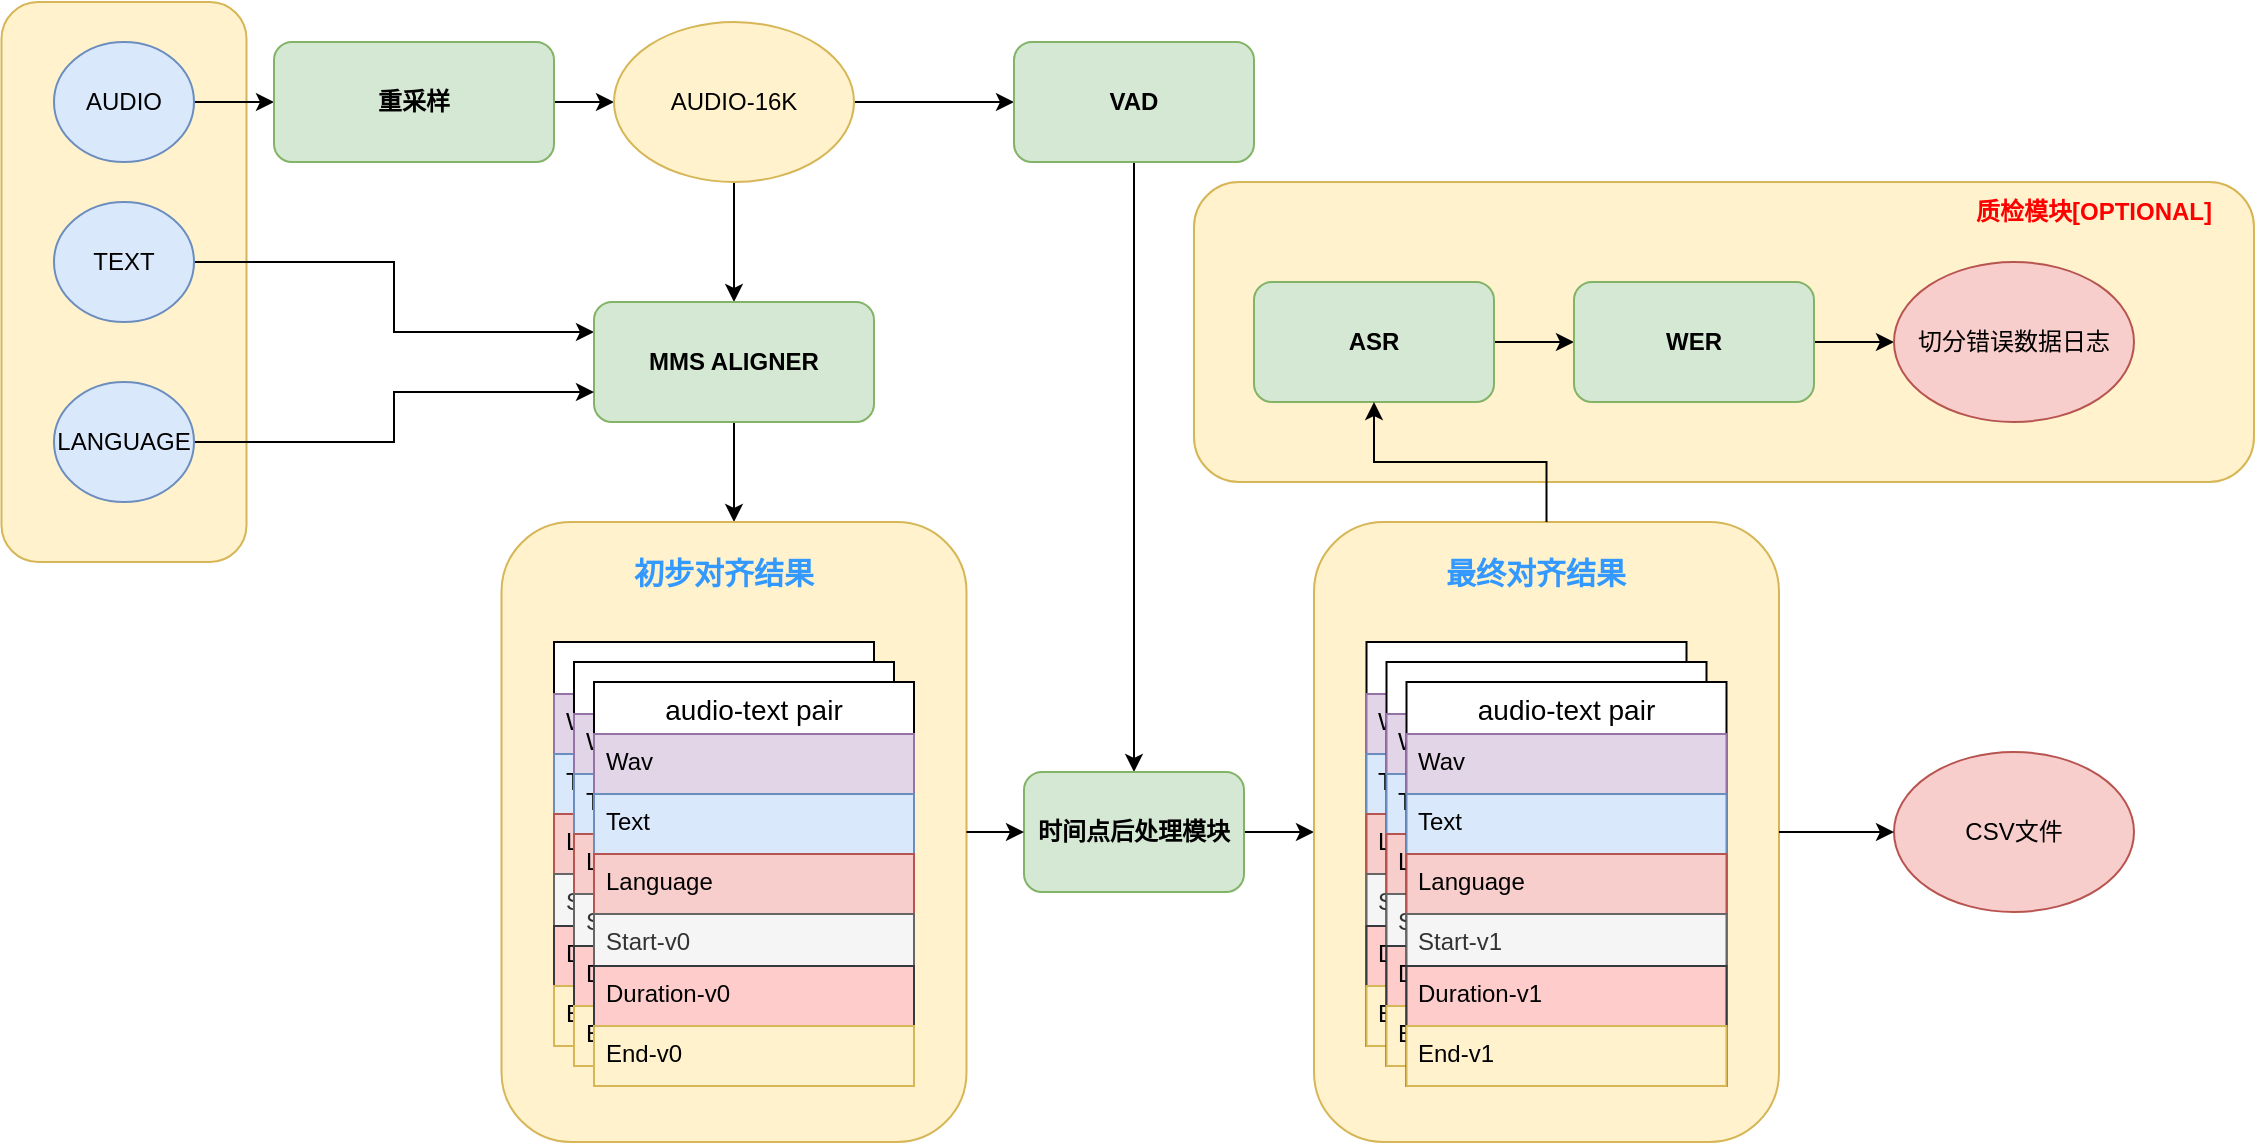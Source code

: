 <mxfile version="21.1.2" type="device" pages="2">
  <diagram name="TTS" id="IeGoHbQTwWFl8u0La4t9">
    <mxGraphModel dx="1434" dy="780" grid="1" gridSize="10" guides="1" tooltips="1" connect="1" arrows="1" fold="1" page="1" pageScale="1" pageWidth="1654" pageHeight="2336" math="0" shadow="0">
      <root>
        <mxCell id="0" />
        <mxCell id="1" parent="0" />
        <mxCell id="sbEYkjsbLhfg95B1fYPQ-1" value="" style="rounded=1;whiteSpace=wrap;html=1;fillColor=#fff2cc;strokeColor=#d6b656;" parent="1" vertex="1">
          <mxGeometry x="950" y="380" width="530" height="150" as="geometry" />
        </mxCell>
        <mxCell id="sbEYkjsbLhfg95B1fYPQ-2" value="质检模块[OPTIONAL]" style="text;strokeColor=none;align=center;fillColor=none;html=1;verticalAlign=middle;whiteSpace=wrap;rounded=0;fontStyle=1;fontColor=#FF0000;" parent="1" vertex="1">
          <mxGeometry x="1330" y="380" width="140" height="30" as="geometry" />
        </mxCell>
        <mxCell id="W7fF1LTP5pYGtiB_wbul-1" value="" style="rounded=1;whiteSpace=wrap;html=1;fillColor=#fff2cc;strokeColor=#d6b656;" parent="1" vertex="1">
          <mxGeometry x="353.75" y="290" width="122.5" height="280" as="geometry" />
        </mxCell>
        <mxCell id="m9T6ZSTWZuqyBoRa8p58-5" value="" style="edgeStyle=orthogonalEdgeStyle;rounded=0;orthogonalLoop=1;jettySize=auto;html=1;" parent="1" source="m9T6ZSTWZuqyBoRa8p58-2" target="m9T6ZSTWZuqyBoRa8p58-4" edge="1">
          <mxGeometry relative="1" as="geometry" />
        </mxCell>
        <mxCell id="m9T6ZSTWZuqyBoRa8p58-2" value="AUDIO" style="ellipse;whiteSpace=wrap;html=1;fillColor=#dae8fc;strokeColor=#6c8ebf;" parent="1" vertex="1">
          <mxGeometry x="380" y="310" width="70" height="60" as="geometry" />
        </mxCell>
        <mxCell id="m9T6ZSTWZuqyBoRa8p58-10" style="edgeStyle=orthogonalEdgeStyle;rounded=0;orthogonalLoop=1;jettySize=auto;html=1;" parent="1" source="m9T6ZSTWZuqyBoRa8p58-4" target="m9T6ZSTWZuqyBoRa8p58-9" edge="1">
          <mxGeometry relative="1" as="geometry" />
        </mxCell>
        <mxCell id="m9T6ZSTWZuqyBoRa8p58-4" value="重采样" style="whiteSpace=wrap;html=1;rounded=1;glass=0;fillColor=#d5e8d4;strokeColor=#82b366;fontStyle=1" parent="1" vertex="1">
          <mxGeometry x="490" y="310" width="140" height="60" as="geometry" />
        </mxCell>
        <mxCell id="m9T6ZSTWZuqyBoRa8p58-13" value="" style="edgeStyle=orthogonalEdgeStyle;rounded=0;orthogonalLoop=1;jettySize=auto;html=1;" parent="1" source="m9T6ZSTWZuqyBoRa8p58-9" target="m9T6ZSTWZuqyBoRa8p58-12" edge="1">
          <mxGeometry relative="1" as="geometry" />
        </mxCell>
        <mxCell id="m9T6ZSTWZuqyBoRa8p58-16" style="edgeStyle=orthogonalEdgeStyle;rounded=0;orthogonalLoop=1;jettySize=auto;html=1;" parent="1" source="m9T6ZSTWZuqyBoRa8p58-9" target="m9T6ZSTWZuqyBoRa8p58-15" edge="1">
          <mxGeometry relative="1" as="geometry" />
        </mxCell>
        <mxCell id="m9T6ZSTWZuqyBoRa8p58-9" value="AUDIO-16K" style="ellipse;whiteSpace=wrap;html=1;fillColor=#fff2cc;strokeColor=#d6b656;" parent="1" vertex="1">
          <mxGeometry x="660" y="300" width="120" height="80" as="geometry" />
        </mxCell>
        <mxCell id="ZIe-wUnRqQPFXMjVh47e-11" style="edgeStyle=orthogonalEdgeStyle;rounded=0;orthogonalLoop=1;jettySize=auto;html=1;entryX=0;entryY=0.25;entryDx=0;entryDy=0;" parent="1" source="m9T6ZSTWZuqyBoRa8p58-11" target="m9T6ZSTWZuqyBoRa8p58-15" edge="1">
          <mxGeometry relative="1" as="geometry" />
        </mxCell>
        <mxCell id="m9T6ZSTWZuqyBoRa8p58-11" value="TEXT" style="ellipse;whiteSpace=wrap;html=1;fillColor=#dae8fc;strokeColor=#6c8ebf;" parent="1" vertex="1">
          <mxGeometry x="380" y="390" width="70" height="60" as="geometry" />
        </mxCell>
        <mxCell id="NHjyMdIqIzdNQZBksmP6-29" style="edgeStyle=orthogonalEdgeStyle;rounded=0;orthogonalLoop=1;jettySize=auto;html=1;entryX=0.5;entryY=0;entryDx=0;entryDy=0;" parent="1" source="m9T6ZSTWZuqyBoRa8p58-12" target="NHjyMdIqIzdNQZBksmP6-27" edge="1">
          <mxGeometry relative="1" as="geometry" />
        </mxCell>
        <mxCell id="m9T6ZSTWZuqyBoRa8p58-12" value="VAD" style="rounded=1;whiteSpace=wrap;html=1;fillColor=#d5e8d4;strokeColor=#82b366;fontStyle=1" parent="1" vertex="1">
          <mxGeometry x="860" y="310" width="120" height="60" as="geometry" />
        </mxCell>
        <mxCell id="NHjyMdIqIzdNQZBksmP6-25" style="edgeStyle=orthogonalEdgeStyle;rounded=0;orthogonalLoop=1;jettySize=auto;html=1;entryX=0.5;entryY=0;entryDx=0;entryDy=0;" parent="1" source="m9T6ZSTWZuqyBoRa8p58-15" target="8IE-4lG87VP6_Fp-eQvB-1" edge="1">
          <mxGeometry relative="1" as="geometry" />
        </mxCell>
        <mxCell id="m9T6ZSTWZuqyBoRa8p58-15" value="MMS ALIGNER" style="whiteSpace=wrap;html=1;rounded=1;glass=0;fillColor=#d5e8d4;strokeColor=#82b366;fontStyle=1" parent="1" vertex="1">
          <mxGeometry x="650" y="440" width="140" height="60" as="geometry" />
        </mxCell>
        <mxCell id="ZIe-wUnRqQPFXMjVh47e-12" style="edgeStyle=orthogonalEdgeStyle;rounded=0;orthogonalLoop=1;jettySize=auto;html=1;entryX=0;entryY=0.75;entryDx=0;entryDy=0;" parent="1" source="ZIe-wUnRqQPFXMjVh47e-10" target="m9T6ZSTWZuqyBoRa8p58-15" edge="1">
          <mxGeometry relative="1" as="geometry" />
        </mxCell>
        <mxCell id="ZIe-wUnRqQPFXMjVh47e-10" value="LANGUAGE" style="ellipse;whiteSpace=wrap;html=1;fillColor=#dae8fc;strokeColor=#6c8ebf;" parent="1" vertex="1">
          <mxGeometry x="380" y="480" width="70" height="60" as="geometry" />
        </mxCell>
        <mxCell id="NHjyMdIqIzdNQZBksmP6-23" value="" style="group" parent="1" vertex="1" connectable="0">
          <mxGeometry x="603.75" y="550" width="232.5" height="310" as="geometry" />
        </mxCell>
        <mxCell id="ZIe-wUnRqQPFXMjVh47e-1" value="Data" style="swimlane;fontStyle=0;childLayout=stackLayout;horizontal=1;startSize=26;horizontalStack=0;resizeParent=1;resizeParentMax=0;resizeLast=0;collapsible=1;marginBottom=0;align=center;fontSize=14;" parent="NHjyMdIqIzdNQZBksmP6-23" vertex="1">
          <mxGeometry x="16.25" y="50" width="160" height="202" as="geometry">
            <mxRectangle x="1000" y="860" width="70" height="30" as="alternateBounds" />
          </mxGeometry>
        </mxCell>
        <mxCell id="ZIe-wUnRqQPFXMjVh47e-2" value="Wav" style="text;strokeColor=#9673a6;fillColor=#e1d5e7;spacingLeft=4;spacingRight=4;overflow=hidden;rotatable=0;points=[[0,0.5],[1,0.5]];portConstraint=eastwest;fontSize=12;whiteSpace=wrap;html=1;" parent="ZIe-wUnRqQPFXMjVh47e-1" vertex="1">
          <mxGeometry y="26" width="160" height="30" as="geometry" />
        </mxCell>
        <mxCell id="ZIe-wUnRqQPFXMjVh47e-3" value="Text" style="text;strokeColor=#6c8ebf;fillColor=#dae8fc;spacingLeft=4;spacingRight=4;overflow=hidden;rotatable=0;points=[[0,0.5],[1,0.5]];portConstraint=eastwest;fontSize=12;whiteSpace=wrap;html=1;" parent="ZIe-wUnRqQPFXMjVh47e-1" vertex="1">
          <mxGeometry y="56" width="160" height="30" as="geometry" />
        </mxCell>
        <mxCell id="ZIe-wUnRqQPFXMjVh47e-4" value="Language" style="text;strokeColor=#b85450;fillColor=#f8cecc;spacingLeft=4;spacingRight=4;overflow=hidden;rotatable=0;points=[[0,0.5],[1,0.5]];portConstraint=eastwest;fontSize=12;whiteSpace=wrap;html=1;" parent="ZIe-wUnRqQPFXMjVh47e-1" vertex="1">
          <mxGeometry y="86" width="160" height="30" as="geometry" />
        </mxCell>
        <mxCell id="ZIe-wUnRqQPFXMjVh47e-5" value="Start" style="text;strokeColor=#666666;fillColor=#f5f5f5;spacingLeft=4;spacingRight=4;overflow=hidden;rotatable=0;points=[[0,0.5],[1,0.5]];portConstraint=eastwest;fontSize=12;whiteSpace=wrap;html=1;fontColor=#333333;" parent="ZIe-wUnRqQPFXMjVh47e-1" vertex="1">
          <mxGeometry y="116" width="160" height="26" as="geometry" />
        </mxCell>
        <mxCell id="ZIe-wUnRqQPFXMjVh47e-6" value="Duration" style="text;strokeColor=#36393d;fillColor=#ffcccc;spacingLeft=4;spacingRight=4;overflow=hidden;rotatable=0;points=[[0,0.5],[1,0.5]];portConstraint=eastwest;fontSize=12;whiteSpace=wrap;html=1;" parent="ZIe-wUnRqQPFXMjVh47e-1" vertex="1">
          <mxGeometry y="142" width="160" height="30" as="geometry" />
        </mxCell>
        <mxCell id="ZIe-wUnRqQPFXMjVh47e-7" value="End" style="text;strokeColor=#d6b656;fillColor=#fff2cc;spacingLeft=4;spacingRight=4;overflow=hidden;rotatable=0;points=[[0,0.5],[1,0.5]];portConstraint=eastwest;fontSize=12;whiteSpace=wrap;html=1;" parent="ZIe-wUnRqQPFXMjVh47e-1" vertex="1">
          <mxGeometry y="172" width="160" height="30" as="geometry" />
        </mxCell>
        <mxCell id="8IE-4lG87VP6_Fp-eQvB-1" value="" style="rounded=1;whiteSpace=wrap;html=1;fillColor=#fff2cc;strokeColor=#d6b656;" parent="NHjyMdIqIzdNQZBksmP6-23" vertex="1">
          <mxGeometry width="232.5" height="310" as="geometry" />
        </mxCell>
        <mxCell id="8IE-4lG87VP6_Fp-eQvB-2" value="Data" style="swimlane;fontStyle=0;childLayout=stackLayout;horizontal=1;startSize=26;horizontalStack=0;resizeParent=1;resizeParentMax=0;resizeLast=0;collapsible=1;marginBottom=0;align=center;fontSize=14;" parent="NHjyMdIqIzdNQZBksmP6-23" vertex="1">
          <mxGeometry x="26.25" y="60" width="160" height="202" as="geometry">
            <mxRectangle x="1000" y="860" width="70" height="30" as="alternateBounds" />
          </mxGeometry>
        </mxCell>
        <mxCell id="8IE-4lG87VP6_Fp-eQvB-3" value="Wav" style="text;strokeColor=#9673a6;fillColor=#e1d5e7;spacingLeft=4;spacingRight=4;overflow=hidden;rotatable=0;points=[[0,0.5],[1,0.5]];portConstraint=eastwest;fontSize=12;whiteSpace=wrap;html=1;" parent="8IE-4lG87VP6_Fp-eQvB-2" vertex="1">
          <mxGeometry y="26" width="160" height="30" as="geometry" />
        </mxCell>
        <mxCell id="8IE-4lG87VP6_Fp-eQvB-4" value="Text" style="text;strokeColor=#6c8ebf;fillColor=#dae8fc;spacingLeft=4;spacingRight=4;overflow=hidden;rotatable=0;points=[[0,0.5],[1,0.5]];portConstraint=eastwest;fontSize=12;whiteSpace=wrap;html=1;" parent="8IE-4lG87VP6_Fp-eQvB-2" vertex="1">
          <mxGeometry y="56" width="160" height="30" as="geometry" />
        </mxCell>
        <mxCell id="8IE-4lG87VP6_Fp-eQvB-5" value="Language" style="text;strokeColor=#b85450;fillColor=#f8cecc;spacingLeft=4;spacingRight=4;overflow=hidden;rotatable=0;points=[[0,0.5],[1,0.5]];portConstraint=eastwest;fontSize=12;whiteSpace=wrap;html=1;" parent="8IE-4lG87VP6_Fp-eQvB-2" vertex="1">
          <mxGeometry y="86" width="160" height="30" as="geometry" />
        </mxCell>
        <mxCell id="8IE-4lG87VP6_Fp-eQvB-6" value="Start-v0" style="text;strokeColor=#666666;fillColor=#f5f5f5;spacingLeft=4;spacingRight=4;overflow=hidden;rotatable=0;points=[[0,0.5],[1,0.5]];portConstraint=eastwest;fontSize=12;whiteSpace=wrap;html=1;fontColor=#333333;" parent="8IE-4lG87VP6_Fp-eQvB-2" vertex="1">
          <mxGeometry y="116" width="160" height="26" as="geometry" />
        </mxCell>
        <mxCell id="8IE-4lG87VP6_Fp-eQvB-7" value="Duration-v0" style="text;strokeColor=#36393d;fillColor=#ffcccc;spacingLeft=4;spacingRight=4;overflow=hidden;rotatable=0;points=[[0,0.5],[1,0.5]];portConstraint=eastwest;fontSize=12;whiteSpace=wrap;html=1;" parent="8IE-4lG87VP6_Fp-eQvB-2" vertex="1">
          <mxGeometry y="142" width="160" height="30" as="geometry" />
        </mxCell>
        <mxCell id="8IE-4lG87VP6_Fp-eQvB-8" value="End-v0" style="text;strokeColor=#d6b656;fillColor=#fff2cc;spacingLeft=4;spacingRight=4;overflow=hidden;rotatable=0;points=[[0,0.5],[1,0.5]];portConstraint=eastwest;fontSize=12;whiteSpace=wrap;html=1;" parent="8IE-4lG87VP6_Fp-eQvB-2" vertex="1">
          <mxGeometry y="172" width="160" height="30" as="geometry" />
        </mxCell>
        <mxCell id="NHjyMdIqIzdNQZBksmP6-1" value="初步对齐结果" style="text;strokeColor=none;align=center;fillColor=none;html=1;verticalAlign=middle;whiteSpace=wrap;rounded=0;fontStyle=1;fontSize=15;fontColor=#3399FF;" parent="NHjyMdIqIzdNQZBksmP6-23" vertex="1">
          <mxGeometry x="26.25" y="10" width="170" height="30" as="geometry" />
        </mxCell>
        <mxCell id="NHjyMdIqIzdNQZBksmP6-9" value="Data" style="swimlane;fontStyle=0;childLayout=stackLayout;horizontal=1;startSize=26;horizontalStack=0;resizeParent=1;resizeParentMax=0;resizeLast=0;collapsible=1;marginBottom=0;align=center;fontSize=14;" parent="NHjyMdIqIzdNQZBksmP6-23" vertex="1">
          <mxGeometry x="36.25" y="70" width="160" height="202" as="geometry">
            <mxRectangle x="1000" y="860" width="70" height="30" as="alternateBounds" />
          </mxGeometry>
        </mxCell>
        <mxCell id="NHjyMdIqIzdNQZBksmP6-10" value="Wav" style="text;strokeColor=#9673a6;fillColor=#e1d5e7;spacingLeft=4;spacingRight=4;overflow=hidden;rotatable=0;points=[[0,0.5],[1,0.5]];portConstraint=eastwest;fontSize=12;whiteSpace=wrap;html=1;" parent="NHjyMdIqIzdNQZBksmP6-9" vertex="1">
          <mxGeometry y="26" width="160" height="30" as="geometry" />
        </mxCell>
        <mxCell id="NHjyMdIqIzdNQZBksmP6-11" value="Text" style="text;strokeColor=#6c8ebf;fillColor=#dae8fc;spacingLeft=4;spacingRight=4;overflow=hidden;rotatable=0;points=[[0,0.5],[1,0.5]];portConstraint=eastwest;fontSize=12;whiteSpace=wrap;html=1;" parent="NHjyMdIqIzdNQZBksmP6-9" vertex="1">
          <mxGeometry y="56" width="160" height="30" as="geometry" />
        </mxCell>
        <mxCell id="NHjyMdIqIzdNQZBksmP6-12" value="Language" style="text;strokeColor=#b85450;fillColor=#f8cecc;spacingLeft=4;spacingRight=4;overflow=hidden;rotatable=0;points=[[0,0.5],[1,0.5]];portConstraint=eastwest;fontSize=12;whiteSpace=wrap;html=1;" parent="NHjyMdIqIzdNQZBksmP6-9" vertex="1">
          <mxGeometry y="86" width="160" height="30" as="geometry" />
        </mxCell>
        <mxCell id="NHjyMdIqIzdNQZBksmP6-13" value="Start-v0" style="text;strokeColor=#666666;fillColor=#f5f5f5;spacingLeft=4;spacingRight=4;overflow=hidden;rotatable=0;points=[[0,0.5],[1,0.5]];portConstraint=eastwest;fontSize=12;whiteSpace=wrap;html=1;fontColor=#333333;" parent="NHjyMdIqIzdNQZBksmP6-9" vertex="1">
          <mxGeometry y="116" width="160" height="26" as="geometry" />
        </mxCell>
        <mxCell id="NHjyMdIqIzdNQZBksmP6-14" value="Duration-v0" style="text;strokeColor=#36393d;fillColor=#ffcccc;spacingLeft=4;spacingRight=4;overflow=hidden;rotatable=0;points=[[0,0.5],[1,0.5]];portConstraint=eastwest;fontSize=12;whiteSpace=wrap;html=1;" parent="NHjyMdIqIzdNQZBksmP6-9" vertex="1">
          <mxGeometry y="142" width="160" height="30" as="geometry" />
        </mxCell>
        <mxCell id="NHjyMdIqIzdNQZBksmP6-15" value="End-v0" style="text;strokeColor=#d6b656;fillColor=#fff2cc;spacingLeft=4;spacingRight=4;overflow=hidden;rotatable=0;points=[[0,0.5],[1,0.5]];portConstraint=eastwest;fontSize=12;whiteSpace=wrap;html=1;" parent="NHjyMdIqIzdNQZBksmP6-9" vertex="1">
          <mxGeometry y="172" width="160" height="30" as="geometry" />
        </mxCell>
        <mxCell id="NHjyMdIqIzdNQZBksmP6-16" value="audio-text pair" style="swimlane;fontStyle=0;childLayout=stackLayout;horizontal=1;startSize=26;horizontalStack=0;resizeParent=1;resizeParentMax=0;resizeLast=0;collapsible=1;marginBottom=0;align=center;fontSize=14;" parent="NHjyMdIqIzdNQZBksmP6-23" vertex="1">
          <mxGeometry x="46.25" y="80" width="160" height="202" as="geometry">
            <mxRectangle x="1000" y="860" width="70" height="30" as="alternateBounds" />
          </mxGeometry>
        </mxCell>
        <mxCell id="NHjyMdIqIzdNQZBksmP6-17" value="Wav" style="text;strokeColor=#9673a6;fillColor=#e1d5e7;spacingLeft=4;spacingRight=4;overflow=hidden;rotatable=0;points=[[0,0.5],[1,0.5]];portConstraint=eastwest;fontSize=12;whiteSpace=wrap;html=1;" parent="NHjyMdIqIzdNQZBksmP6-16" vertex="1">
          <mxGeometry y="26" width="160" height="30" as="geometry" />
        </mxCell>
        <mxCell id="NHjyMdIqIzdNQZBksmP6-18" value="Text" style="text;strokeColor=#6c8ebf;fillColor=#dae8fc;spacingLeft=4;spacingRight=4;overflow=hidden;rotatable=0;points=[[0,0.5],[1,0.5]];portConstraint=eastwest;fontSize=12;whiteSpace=wrap;html=1;" parent="NHjyMdIqIzdNQZBksmP6-16" vertex="1">
          <mxGeometry y="56" width="160" height="30" as="geometry" />
        </mxCell>
        <mxCell id="NHjyMdIqIzdNQZBksmP6-19" value="Language" style="text;strokeColor=#b85450;fillColor=#f8cecc;spacingLeft=4;spacingRight=4;overflow=hidden;rotatable=0;points=[[0,0.5],[1,0.5]];portConstraint=eastwest;fontSize=12;whiteSpace=wrap;html=1;" parent="NHjyMdIqIzdNQZBksmP6-16" vertex="1">
          <mxGeometry y="86" width="160" height="30" as="geometry" />
        </mxCell>
        <mxCell id="NHjyMdIqIzdNQZBksmP6-20" value="Start-v0" style="text;strokeColor=#666666;fillColor=#f5f5f5;spacingLeft=4;spacingRight=4;overflow=hidden;rotatable=0;points=[[0,0.5],[1,0.5]];portConstraint=eastwest;fontSize=12;whiteSpace=wrap;html=1;fontColor=#333333;" parent="NHjyMdIqIzdNQZBksmP6-16" vertex="1">
          <mxGeometry y="116" width="160" height="26" as="geometry" />
        </mxCell>
        <mxCell id="NHjyMdIqIzdNQZBksmP6-21" value="Duration-v0" style="text;strokeColor=#36393d;fillColor=#ffcccc;spacingLeft=4;spacingRight=4;overflow=hidden;rotatable=0;points=[[0,0.5],[1,0.5]];portConstraint=eastwest;fontSize=12;whiteSpace=wrap;html=1;" parent="NHjyMdIqIzdNQZBksmP6-16" vertex="1">
          <mxGeometry y="142" width="160" height="30" as="geometry" />
        </mxCell>
        <mxCell id="NHjyMdIqIzdNQZBksmP6-22" value="End-v0" style="text;strokeColor=#d6b656;fillColor=#fff2cc;spacingLeft=4;spacingRight=4;overflow=hidden;rotatable=0;points=[[0,0.5],[1,0.5]];portConstraint=eastwest;fontSize=12;whiteSpace=wrap;html=1;" parent="NHjyMdIqIzdNQZBksmP6-16" vertex="1">
          <mxGeometry y="172" width="160" height="30" as="geometry" />
        </mxCell>
        <mxCell id="NHjyMdIqIzdNQZBksmP6-62" style="edgeStyle=orthogonalEdgeStyle;rounded=0;orthogonalLoop=1;jettySize=auto;html=1;entryX=0;entryY=0.5;entryDx=0;entryDy=0;" parent="1" source="NHjyMdIqIzdNQZBksmP6-27" target="NHjyMdIqIzdNQZBksmP6-39" edge="1">
          <mxGeometry relative="1" as="geometry" />
        </mxCell>
        <mxCell id="NHjyMdIqIzdNQZBksmP6-27" value="时间点后处理模块" style="whiteSpace=wrap;html=1;rounded=1;glass=0;fillColor=#d5e8d4;strokeColor=#82b366;fontStyle=1" parent="1" vertex="1">
          <mxGeometry x="865" y="675" width="110" height="60" as="geometry" />
        </mxCell>
        <mxCell id="NHjyMdIqIzdNQZBksmP6-28" value="" style="edgeStyle=orthogonalEdgeStyle;rounded=0;orthogonalLoop=1;jettySize=auto;html=1;" parent="1" source="8IE-4lG87VP6_Fp-eQvB-1" target="NHjyMdIqIzdNQZBksmP6-27" edge="1">
          <mxGeometry relative="1" as="geometry" />
        </mxCell>
        <mxCell id="NHjyMdIqIzdNQZBksmP6-31" value="" style="group" parent="1" vertex="1" connectable="0">
          <mxGeometry x="1010" y="550" width="232.5" height="310" as="geometry" />
        </mxCell>
        <mxCell id="NHjyMdIqIzdNQZBksmP6-32" value="Data" style="swimlane;fontStyle=0;childLayout=stackLayout;horizontal=1;startSize=26;horizontalStack=0;resizeParent=1;resizeParentMax=0;resizeLast=0;collapsible=1;marginBottom=0;align=center;fontSize=14;" parent="NHjyMdIqIzdNQZBksmP6-31" vertex="1">
          <mxGeometry x="16.25" y="50" width="160" height="202" as="geometry">
            <mxRectangle x="1000" y="860" width="70" height="30" as="alternateBounds" />
          </mxGeometry>
        </mxCell>
        <mxCell id="NHjyMdIqIzdNQZBksmP6-33" value="Wav" style="text;strokeColor=#9673a6;fillColor=#e1d5e7;spacingLeft=4;spacingRight=4;overflow=hidden;rotatable=0;points=[[0,0.5],[1,0.5]];portConstraint=eastwest;fontSize=12;whiteSpace=wrap;html=1;" parent="NHjyMdIqIzdNQZBksmP6-32" vertex="1">
          <mxGeometry y="26" width="160" height="30" as="geometry" />
        </mxCell>
        <mxCell id="NHjyMdIqIzdNQZBksmP6-34" value="Text" style="text;strokeColor=#6c8ebf;fillColor=#dae8fc;spacingLeft=4;spacingRight=4;overflow=hidden;rotatable=0;points=[[0,0.5],[1,0.5]];portConstraint=eastwest;fontSize=12;whiteSpace=wrap;html=1;" parent="NHjyMdIqIzdNQZBksmP6-32" vertex="1">
          <mxGeometry y="56" width="160" height="30" as="geometry" />
        </mxCell>
        <mxCell id="NHjyMdIqIzdNQZBksmP6-35" value="Language" style="text;strokeColor=#b85450;fillColor=#f8cecc;spacingLeft=4;spacingRight=4;overflow=hidden;rotatable=0;points=[[0,0.5],[1,0.5]];portConstraint=eastwest;fontSize=12;whiteSpace=wrap;html=1;" parent="NHjyMdIqIzdNQZBksmP6-32" vertex="1">
          <mxGeometry y="86" width="160" height="30" as="geometry" />
        </mxCell>
        <mxCell id="NHjyMdIqIzdNQZBksmP6-36" value="Start" style="text;strokeColor=#666666;fillColor=#f5f5f5;spacingLeft=4;spacingRight=4;overflow=hidden;rotatable=0;points=[[0,0.5],[1,0.5]];portConstraint=eastwest;fontSize=12;whiteSpace=wrap;html=1;fontColor=#333333;" parent="NHjyMdIqIzdNQZBksmP6-32" vertex="1">
          <mxGeometry y="116" width="160" height="26" as="geometry" />
        </mxCell>
        <mxCell id="NHjyMdIqIzdNQZBksmP6-37" value="Duration" style="text;strokeColor=#36393d;fillColor=#ffcccc;spacingLeft=4;spacingRight=4;overflow=hidden;rotatable=0;points=[[0,0.5],[1,0.5]];portConstraint=eastwest;fontSize=12;whiteSpace=wrap;html=1;" parent="NHjyMdIqIzdNQZBksmP6-32" vertex="1">
          <mxGeometry y="142" width="160" height="30" as="geometry" />
        </mxCell>
        <mxCell id="NHjyMdIqIzdNQZBksmP6-38" value="End" style="text;strokeColor=#d6b656;fillColor=#fff2cc;spacingLeft=4;spacingRight=4;overflow=hidden;rotatable=0;points=[[0,0.5],[1,0.5]];portConstraint=eastwest;fontSize=12;whiteSpace=wrap;html=1;" parent="NHjyMdIqIzdNQZBksmP6-32" vertex="1">
          <mxGeometry y="172" width="160" height="30" as="geometry" />
        </mxCell>
        <mxCell id="NHjyMdIqIzdNQZBksmP6-39" value="" style="rounded=1;whiteSpace=wrap;html=1;fillColor=#fff2cc;strokeColor=#d6b656;" parent="NHjyMdIqIzdNQZBksmP6-31" vertex="1">
          <mxGeometry width="232.5" height="310" as="geometry" />
        </mxCell>
        <mxCell id="NHjyMdIqIzdNQZBksmP6-40" value="Data" style="swimlane;fontStyle=0;childLayout=stackLayout;horizontal=1;startSize=26;horizontalStack=0;resizeParent=1;resizeParentMax=0;resizeLast=0;collapsible=1;marginBottom=0;align=center;fontSize=14;" parent="NHjyMdIqIzdNQZBksmP6-31" vertex="1">
          <mxGeometry x="26.25" y="60" width="160" height="202" as="geometry">
            <mxRectangle x="1000" y="860" width="70" height="30" as="alternateBounds" />
          </mxGeometry>
        </mxCell>
        <mxCell id="NHjyMdIqIzdNQZBksmP6-41" value="Wav" style="text;strokeColor=#9673a6;fillColor=#e1d5e7;spacingLeft=4;spacingRight=4;overflow=hidden;rotatable=0;points=[[0,0.5],[1,0.5]];portConstraint=eastwest;fontSize=12;whiteSpace=wrap;html=1;" parent="NHjyMdIqIzdNQZBksmP6-40" vertex="1">
          <mxGeometry y="26" width="160" height="30" as="geometry" />
        </mxCell>
        <mxCell id="NHjyMdIqIzdNQZBksmP6-42" value="Text" style="text;strokeColor=#6c8ebf;fillColor=#dae8fc;spacingLeft=4;spacingRight=4;overflow=hidden;rotatable=0;points=[[0,0.5],[1,0.5]];portConstraint=eastwest;fontSize=12;whiteSpace=wrap;html=1;" parent="NHjyMdIqIzdNQZBksmP6-40" vertex="1">
          <mxGeometry y="56" width="160" height="30" as="geometry" />
        </mxCell>
        <mxCell id="NHjyMdIqIzdNQZBksmP6-43" value="Language" style="text;strokeColor=#b85450;fillColor=#f8cecc;spacingLeft=4;spacingRight=4;overflow=hidden;rotatable=0;points=[[0,0.5],[1,0.5]];portConstraint=eastwest;fontSize=12;whiteSpace=wrap;html=1;" parent="NHjyMdIqIzdNQZBksmP6-40" vertex="1">
          <mxGeometry y="86" width="160" height="30" as="geometry" />
        </mxCell>
        <mxCell id="NHjyMdIqIzdNQZBksmP6-44" value="Start-v0" style="text;strokeColor=#666666;fillColor=#f5f5f5;spacingLeft=4;spacingRight=4;overflow=hidden;rotatable=0;points=[[0,0.5],[1,0.5]];portConstraint=eastwest;fontSize=12;whiteSpace=wrap;html=1;fontColor=#333333;" parent="NHjyMdIqIzdNQZBksmP6-40" vertex="1">
          <mxGeometry y="116" width="160" height="26" as="geometry" />
        </mxCell>
        <mxCell id="NHjyMdIqIzdNQZBksmP6-45" value="Duration-v0" style="text;strokeColor=#36393d;fillColor=#ffcccc;spacingLeft=4;spacingRight=4;overflow=hidden;rotatable=0;points=[[0,0.5],[1,0.5]];portConstraint=eastwest;fontSize=12;whiteSpace=wrap;html=1;" parent="NHjyMdIqIzdNQZBksmP6-40" vertex="1">
          <mxGeometry y="142" width="160" height="30" as="geometry" />
        </mxCell>
        <mxCell id="NHjyMdIqIzdNQZBksmP6-46" value="End-v0" style="text;strokeColor=#d6b656;fillColor=#fff2cc;spacingLeft=4;spacingRight=4;overflow=hidden;rotatable=0;points=[[0,0.5],[1,0.5]];portConstraint=eastwest;fontSize=12;whiteSpace=wrap;html=1;" parent="NHjyMdIqIzdNQZBksmP6-40" vertex="1">
          <mxGeometry y="172" width="160" height="30" as="geometry" />
        </mxCell>
        <mxCell id="NHjyMdIqIzdNQZBksmP6-47" value="最终对齐结果" style="text;strokeColor=none;align=center;fillColor=none;html=1;verticalAlign=middle;whiteSpace=wrap;rounded=0;fontStyle=1;fontSize=15;fontColor=#3399FF;" parent="NHjyMdIqIzdNQZBksmP6-31" vertex="1">
          <mxGeometry x="26.25" y="10" width="170" height="30" as="geometry" />
        </mxCell>
        <mxCell id="NHjyMdIqIzdNQZBksmP6-48" value="Data" style="swimlane;fontStyle=0;childLayout=stackLayout;horizontal=1;startSize=26;horizontalStack=0;resizeParent=1;resizeParentMax=0;resizeLast=0;collapsible=1;marginBottom=0;align=center;fontSize=14;" parent="NHjyMdIqIzdNQZBksmP6-31" vertex="1">
          <mxGeometry x="36.25" y="70" width="160" height="202" as="geometry">
            <mxRectangle x="1000" y="860" width="70" height="30" as="alternateBounds" />
          </mxGeometry>
        </mxCell>
        <mxCell id="NHjyMdIqIzdNQZBksmP6-49" value="Wav" style="text;strokeColor=#9673a6;fillColor=#e1d5e7;spacingLeft=4;spacingRight=4;overflow=hidden;rotatable=0;points=[[0,0.5],[1,0.5]];portConstraint=eastwest;fontSize=12;whiteSpace=wrap;html=1;" parent="NHjyMdIqIzdNQZBksmP6-48" vertex="1">
          <mxGeometry y="26" width="160" height="30" as="geometry" />
        </mxCell>
        <mxCell id="NHjyMdIqIzdNQZBksmP6-50" value="Text" style="text;strokeColor=#6c8ebf;fillColor=#dae8fc;spacingLeft=4;spacingRight=4;overflow=hidden;rotatable=0;points=[[0,0.5],[1,0.5]];portConstraint=eastwest;fontSize=12;whiteSpace=wrap;html=1;" parent="NHjyMdIqIzdNQZBksmP6-48" vertex="1">
          <mxGeometry y="56" width="160" height="30" as="geometry" />
        </mxCell>
        <mxCell id="NHjyMdIqIzdNQZBksmP6-51" value="Language" style="text;strokeColor=#b85450;fillColor=#f8cecc;spacingLeft=4;spacingRight=4;overflow=hidden;rotatable=0;points=[[0,0.5],[1,0.5]];portConstraint=eastwest;fontSize=12;whiteSpace=wrap;html=1;" parent="NHjyMdIqIzdNQZBksmP6-48" vertex="1">
          <mxGeometry y="86" width="160" height="30" as="geometry" />
        </mxCell>
        <mxCell id="NHjyMdIqIzdNQZBksmP6-52" value="Start-v0" style="text;strokeColor=#666666;fillColor=#f5f5f5;spacingLeft=4;spacingRight=4;overflow=hidden;rotatable=0;points=[[0,0.5],[1,0.5]];portConstraint=eastwest;fontSize=12;whiteSpace=wrap;html=1;fontColor=#333333;" parent="NHjyMdIqIzdNQZBksmP6-48" vertex="1">
          <mxGeometry y="116" width="160" height="26" as="geometry" />
        </mxCell>
        <mxCell id="NHjyMdIqIzdNQZBksmP6-53" value="Duration-v0" style="text;strokeColor=#36393d;fillColor=#ffcccc;spacingLeft=4;spacingRight=4;overflow=hidden;rotatable=0;points=[[0,0.5],[1,0.5]];portConstraint=eastwest;fontSize=12;whiteSpace=wrap;html=1;" parent="NHjyMdIqIzdNQZBksmP6-48" vertex="1">
          <mxGeometry y="142" width="160" height="30" as="geometry" />
        </mxCell>
        <mxCell id="NHjyMdIqIzdNQZBksmP6-54" value="End-v0" style="text;strokeColor=#d6b656;fillColor=#fff2cc;spacingLeft=4;spacingRight=4;overflow=hidden;rotatable=0;points=[[0,0.5],[1,0.5]];portConstraint=eastwest;fontSize=12;whiteSpace=wrap;html=1;" parent="NHjyMdIqIzdNQZBksmP6-48" vertex="1">
          <mxGeometry y="172" width="160" height="30" as="geometry" />
        </mxCell>
        <mxCell id="NHjyMdIqIzdNQZBksmP6-55" value="audio-text pair" style="swimlane;fontStyle=0;childLayout=stackLayout;horizontal=1;startSize=26;horizontalStack=0;resizeParent=1;resizeParentMax=0;resizeLast=0;collapsible=1;marginBottom=0;align=center;fontSize=14;" parent="NHjyMdIqIzdNQZBksmP6-31" vertex="1">
          <mxGeometry x="46.25" y="80" width="160" height="202" as="geometry">
            <mxRectangle x="1000" y="860" width="70" height="30" as="alternateBounds" />
          </mxGeometry>
        </mxCell>
        <mxCell id="NHjyMdIqIzdNQZBksmP6-56" value="Wav" style="text;strokeColor=#9673a6;fillColor=#e1d5e7;spacingLeft=4;spacingRight=4;overflow=hidden;rotatable=0;points=[[0,0.5],[1,0.5]];portConstraint=eastwest;fontSize=12;whiteSpace=wrap;html=1;" parent="NHjyMdIqIzdNQZBksmP6-55" vertex="1">
          <mxGeometry y="26" width="160" height="30" as="geometry" />
        </mxCell>
        <mxCell id="NHjyMdIqIzdNQZBksmP6-57" value="Text" style="text;strokeColor=#6c8ebf;fillColor=#dae8fc;spacingLeft=4;spacingRight=4;overflow=hidden;rotatable=0;points=[[0,0.5],[1,0.5]];portConstraint=eastwest;fontSize=12;whiteSpace=wrap;html=1;" parent="NHjyMdIqIzdNQZBksmP6-55" vertex="1">
          <mxGeometry y="56" width="160" height="30" as="geometry" />
        </mxCell>
        <mxCell id="NHjyMdIqIzdNQZBksmP6-58" value="Language" style="text;strokeColor=#b85450;fillColor=#f8cecc;spacingLeft=4;spacingRight=4;overflow=hidden;rotatable=0;points=[[0,0.5],[1,0.5]];portConstraint=eastwest;fontSize=12;whiteSpace=wrap;html=1;" parent="NHjyMdIqIzdNQZBksmP6-55" vertex="1">
          <mxGeometry y="86" width="160" height="30" as="geometry" />
        </mxCell>
        <mxCell id="NHjyMdIqIzdNQZBksmP6-59" value="Start-v1" style="text;strokeColor=#666666;fillColor=#f5f5f5;spacingLeft=4;spacingRight=4;overflow=hidden;rotatable=0;points=[[0,0.5],[1,0.5]];portConstraint=eastwest;fontSize=12;whiteSpace=wrap;html=1;fontColor=#333333;" parent="NHjyMdIqIzdNQZBksmP6-55" vertex="1">
          <mxGeometry y="116" width="160" height="26" as="geometry" />
        </mxCell>
        <mxCell id="NHjyMdIqIzdNQZBksmP6-60" value="Duration-v1" style="text;strokeColor=#36393d;fillColor=#ffcccc;spacingLeft=4;spacingRight=4;overflow=hidden;rotatable=0;points=[[0,0.5],[1,0.5]];portConstraint=eastwest;fontSize=12;whiteSpace=wrap;html=1;" parent="NHjyMdIqIzdNQZBksmP6-55" vertex="1">
          <mxGeometry y="142" width="160" height="30" as="geometry" />
        </mxCell>
        <mxCell id="NHjyMdIqIzdNQZBksmP6-61" value="End-v1" style="text;strokeColor=#d6b656;fillColor=#fff2cc;spacingLeft=4;spacingRight=4;overflow=hidden;rotatable=0;points=[[0,0.5],[1,0.5]];portConstraint=eastwest;fontSize=12;whiteSpace=wrap;html=1;" parent="NHjyMdIqIzdNQZBksmP6-55" vertex="1">
          <mxGeometry y="172" width="160" height="30" as="geometry" />
        </mxCell>
        <mxCell id="NHjyMdIqIzdNQZBksmP6-63" value="CSV文件" style="ellipse;whiteSpace=wrap;html=1;fillColor=#f8cecc;strokeColor=#b85450;" parent="1" vertex="1">
          <mxGeometry x="1300" y="665" width="120" height="80" as="geometry" />
        </mxCell>
        <mxCell id="NHjyMdIqIzdNQZBksmP6-64" style="edgeStyle=orthogonalEdgeStyle;rounded=0;orthogonalLoop=1;jettySize=auto;html=1;entryX=0;entryY=0.5;entryDx=0;entryDy=0;" parent="1" source="NHjyMdIqIzdNQZBksmP6-39" target="NHjyMdIqIzdNQZBksmP6-63" edge="1">
          <mxGeometry relative="1" as="geometry" />
        </mxCell>
        <mxCell id="NHjyMdIqIzdNQZBksmP6-69" value="" style="edgeStyle=orthogonalEdgeStyle;rounded=0;orthogonalLoop=1;jettySize=auto;html=1;" parent="1" source="NHjyMdIqIzdNQZBksmP6-66" target="NHjyMdIqIzdNQZBksmP6-68" edge="1">
          <mxGeometry relative="1" as="geometry" />
        </mxCell>
        <mxCell id="NHjyMdIqIzdNQZBksmP6-66" value="ASR" style="rounded=1;whiteSpace=wrap;html=1;fillColor=#d5e8d4;strokeColor=#82b366;fontStyle=1" parent="1" vertex="1">
          <mxGeometry x="980" y="430" width="120" height="60" as="geometry" />
        </mxCell>
        <mxCell id="NHjyMdIqIzdNQZBksmP6-67" style="edgeStyle=orthogonalEdgeStyle;rounded=0;orthogonalLoop=1;jettySize=auto;html=1;entryX=0.5;entryY=1;entryDx=0;entryDy=0;" parent="1" source="NHjyMdIqIzdNQZBksmP6-39" target="NHjyMdIqIzdNQZBksmP6-66" edge="1">
          <mxGeometry relative="1" as="geometry" />
        </mxCell>
        <mxCell id="NHjyMdIqIzdNQZBksmP6-71" style="edgeStyle=orthogonalEdgeStyle;rounded=0;orthogonalLoop=1;jettySize=auto;html=1;entryX=0;entryY=0.5;entryDx=0;entryDy=0;" parent="1" source="NHjyMdIqIzdNQZBksmP6-68" target="NHjyMdIqIzdNQZBksmP6-70" edge="1">
          <mxGeometry relative="1" as="geometry" />
        </mxCell>
        <mxCell id="NHjyMdIqIzdNQZBksmP6-68" value="WER" style="rounded=1;whiteSpace=wrap;html=1;fillColor=#d5e8d4;strokeColor=#82b366;fontStyle=1" parent="1" vertex="1">
          <mxGeometry x="1140" y="430" width="120" height="60" as="geometry" />
        </mxCell>
        <mxCell id="NHjyMdIqIzdNQZBksmP6-70" value="切分错误数据日志" style="ellipse;whiteSpace=wrap;html=1;fillColor=#f8cecc;strokeColor=#b85450;" parent="1" vertex="1">
          <mxGeometry x="1300" y="420" width="120" height="80" as="geometry" />
        </mxCell>
      </root>
    </mxGraphModel>
  </diagram>
  <diagram name="ASR" id="KBWnoez43ZmpBXPhujue">
    <mxGraphModel dx="1026" dy="669" grid="1" gridSize="10" guides="1" tooltips="1" connect="1" arrows="1" fold="1" page="1" pageScale="1" pageWidth="1654" pageHeight="2336" math="0" shadow="0">
      <root>
        <mxCell id="VcFAWzVq3lokRvTmmYOz-0" />
        <mxCell id="VcFAWzVq3lokRvTmmYOz-1" parent="VcFAWzVq3lokRvTmmYOz-0" />
        <mxCell id="SWxrAwvIu6BllTZueDp6-0" value="" style="group" vertex="1" connectable="0" parent="VcFAWzVq3lokRvTmmYOz-1">
          <mxGeometry x="500" y="310" width="1190" height="560" as="geometry" />
        </mxCell>
        <mxCell id="AR6D-edG8fSFhxZ_GRlN-34" value="" style="rounded=1;whiteSpace=wrap;html=1;fillColor=#fff2cc;strokeColor=#d6b656;" vertex="1" parent="SWxrAwvIu6BllTZueDp6-0">
          <mxGeometry x="580" y="80" width="530" height="150" as="geometry" />
        </mxCell>
        <mxCell id="SWxrAwvIu6BllTZueDp6-8" value="" style="rounded=1;whiteSpace=wrap;html=1;fillColor=#fff2cc;strokeColor=#d6b656;" vertex="1" parent="SWxrAwvIu6BllTZueDp6-0">
          <mxGeometry x="-26.25" y="-20" width="122.5" height="280" as="geometry" />
        </mxCell>
        <mxCell id="VcFAWzVq3lokRvTmmYOz-3" value="AUDIO" style="ellipse;whiteSpace=wrap;html=1;fillColor=#dae8fc;strokeColor=#6c8ebf;" vertex="1" parent="SWxrAwvIu6BllTZueDp6-0">
          <mxGeometry y="10" width="70" height="60" as="geometry" />
        </mxCell>
        <mxCell id="VcFAWzVq3lokRvTmmYOz-5" value="重采样" style="whiteSpace=wrap;html=1;rounded=1;glass=0;fillColor=#d5e8d4;strokeColor=#82b366;fontStyle=1" vertex="1" parent="SWxrAwvIu6BllTZueDp6-0">
          <mxGeometry x="110" y="10" width="140" height="60" as="geometry" />
        </mxCell>
        <mxCell id="VcFAWzVq3lokRvTmmYOz-2" value="" style="edgeStyle=orthogonalEdgeStyle;rounded=0;orthogonalLoop=1;jettySize=auto;html=1;" edge="1" parent="SWxrAwvIu6BllTZueDp6-0" source="VcFAWzVq3lokRvTmmYOz-3" target="VcFAWzVq3lokRvTmmYOz-5">
          <mxGeometry relative="1" as="geometry" />
        </mxCell>
        <mxCell id="VcFAWzVq3lokRvTmmYOz-8" value="AUDIO-16K" style="ellipse;whiteSpace=wrap;html=1;fillColor=#fff2cc;strokeColor=#d6b656;" vertex="1" parent="SWxrAwvIu6BllTZueDp6-0">
          <mxGeometry x="280" width="120" height="80" as="geometry" />
        </mxCell>
        <mxCell id="VcFAWzVq3lokRvTmmYOz-4" style="edgeStyle=orthogonalEdgeStyle;rounded=0;orthogonalLoop=1;jettySize=auto;html=1;" edge="1" parent="SWxrAwvIu6BllTZueDp6-0" source="VcFAWzVq3lokRvTmmYOz-5" target="VcFAWzVq3lokRvTmmYOz-8">
          <mxGeometry relative="1" as="geometry" />
        </mxCell>
        <mxCell id="VcFAWzVq3lokRvTmmYOz-10" value="TEXT" style="ellipse;whiteSpace=wrap;html=1;fillColor=#dae8fc;strokeColor=#6c8ebf;" vertex="1" parent="SWxrAwvIu6BllTZueDp6-0">
          <mxGeometry y="90" width="70" height="60" as="geometry" />
        </mxCell>
        <mxCell id="VcFAWzVq3lokRvTmmYOz-12" value="VAD" style="rounded=1;whiteSpace=wrap;html=1;fillColor=#d5e8d4;strokeColor=#82b366;fontStyle=1" vertex="1" parent="SWxrAwvIu6BllTZueDp6-0">
          <mxGeometry x="480" y="10" width="120" height="60" as="geometry" />
        </mxCell>
        <mxCell id="VcFAWzVq3lokRvTmmYOz-6" value="" style="edgeStyle=orthogonalEdgeStyle;rounded=0;orthogonalLoop=1;jettySize=auto;html=1;" edge="1" parent="SWxrAwvIu6BllTZueDp6-0" source="VcFAWzVq3lokRvTmmYOz-8" target="VcFAWzVq3lokRvTmmYOz-12">
          <mxGeometry relative="1" as="geometry" />
        </mxCell>
        <mxCell id="VcFAWzVq3lokRvTmmYOz-14" value="MMS ALIGNER" style="whiteSpace=wrap;html=1;rounded=1;glass=0;fillColor=#d5e8d4;strokeColor=#82b366;fontStyle=1" vertex="1" parent="SWxrAwvIu6BllTZueDp6-0">
          <mxGeometry x="270" y="140" width="140" height="60" as="geometry" />
        </mxCell>
        <mxCell id="VcFAWzVq3lokRvTmmYOz-7" style="edgeStyle=orthogonalEdgeStyle;rounded=0;orthogonalLoop=1;jettySize=auto;html=1;" edge="1" parent="SWxrAwvIu6BllTZueDp6-0" source="VcFAWzVq3lokRvTmmYOz-8" target="VcFAWzVq3lokRvTmmYOz-14">
          <mxGeometry relative="1" as="geometry" />
        </mxCell>
        <mxCell id="VcFAWzVq3lokRvTmmYOz-9" style="edgeStyle=orthogonalEdgeStyle;rounded=0;orthogonalLoop=1;jettySize=auto;html=1;entryX=0;entryY=0.25;entryDx=0;entryDy=0;" edge="1" parent="SWxrAwvIu6BllTZueDp6-0" source="VcFAWzVq3lokRvTmmYOz-10" target="VcFAWzVq3lokRvTmmYOz-14">
          <mxGeometry relative="1" as="geometry" />
        </mxCell>
        <mxCell id="VcFAWzVq3lokRvTmmYOz-15" style="edgeStyle=orthogonalEdgeStyle;rounded=0;orthogonalLoop=1;jettySize=auto;html=1;entryX=0;entryY=0.75;entryDx=0;entryDy=0;" edge="1" parent="SWxrAwvIu6BllTZueDp6-0" source="VcFAWzVq3lokRvTmmYOz-16" target="VcFAWzVq3lokRvTmmYOz-14">
          <mxGeometry relative="1" as="geometry" />
        </mxCell>
        <mxCell id="VcFAWzVq3lokRvTmmYOz-16" value="LANGUAGE" style="ellipse;whiteSpace=wrap;html=1;fillColor=#dae8fc;strokeColor=#6c8ebf;" vertex="1" parent="SWxrAwvIu6BllTZueDp6-0">
          <mxGeometry y="180" width="70" height="60" as="geometry" />
        </mxCell>
        <mxCell id="VcFAWzVq3lokRvTmmYOz-17" value="" style="group" vertex="1" connectable="0" parent="SWxrAwvIu6BllTZueDp6-0">
          <mxGeometry x="223.75" y="250" width="232.5" height="310" as="geometry" />
        </mxCell>
        <mxCell id="VcFAWzVq3lokRvTmmYOz-18" value="Data" style="swimlane;fontStyle=0;childLayout=stackLayout;horizontal=1;startSize=26;horizontalStack=0;resizeParent=1;resizeParentMax=0;resizeLast=0;collapsible=1;marginBottom=0;align=center;fontSize=14;" vertex="1" parent="VcFAWzVq3lokRvTmmYOz-17">
          <mxGeometry x="16.25" y="50" width="160" height="202" as="geometry">
            <mxRectangle x="1000" y="860" width="70" height="30" as="alternateBounds" />
          </mxGeometry>
        </mxCell>
        <mxCell id="VcFAWzVq3lokRvTmmYOz-19" value="Wav" style="text;strokeColor=#9673a6;fillColor=#e1d5e7;spacingLeft=4;spacingRight=4;overflow=hidden;rotatable=0;points=[[0,0.5],[1,0.5]];portConstraint=eastwest;fontSize=12;whiteSpace=wrap;html=1;" vertex="1" parent="VcFAWzVq3lokRvTmmYOz-18">
          <mxGeometry y="26" width="160" height="30" as="geometry" />
        </mxCell>
        <mxCell id="VcFAWzVq3lokRvTmmYOz-20" value="Text" style="text;strokeColor=#6c8ebf;fillColor=#dae8fc;spacingLeft=4;spacingRight=4;overflow=hidden;rotatable=0;points=[[0,0.5],[1,0.5]];portConstraint=eastwest;fontSize=12;whiteSpace=wrap;html=1;" vertex="1" parent="VcFAWzVq3lokRvTmmYOz-18">
          <mxGeometry y="56" width="160" height="30" as="geometry" />
        </mxCell>
        <mxCell id="VcFAWzVq3lokRvTmmYOz-21" value="Language" style="text;strokeColor=#b85450;fillColor=#f8cecc;spacingLeft=4;spacingRight=4;overflow=hidden;rotatable=0;points=[[0,0.5],[1,0.5]];portConstraint=eastwest;fontSize=12;whiteSpace=wrap;html=1;" vertex="1" parent="VcFAWzVq3lokRvTmmYOz-18">
          <mxGeometry y="86" width="160" height="30" as="geometry" />
        </mxCell>
        <mxCell id="VcFAWzVq3lokRvTmmYOz-22" value="Start" style="text;strokeColor=#666666;fillColor=#f5f5f5;spacingLeft=4;spacingRight=4;overflow=hidden;rotatable=0;points=[[0,0.5],[1,0.5]];portConstraint=eastwest;fontSize=12;whiteSpace=wrap;html=1;fontColor=#333333;" vertex="1" parent="VcFAWzVq3lokRvTmmYOz-18">
          <mxGeometry y="116" width="160" height="26" as="geometry" />
        </mxCell>
        <mxCell id="VcFAWzVq3lokRvTmmYOz-23" value="Duration" style="text;strokeColor=#36393d;fillColor=#ffcccc;spacingLeft=4;spacingRight=4;overflow=hidden;rotatable=0;points=[[0,0.5],[1,0.5]];portConstraint=eastwest;fontSize=12;whiteSpace=wrap;html=1;" vertex="1" parent="VcFAWzVq3lokRvTmmYOz-18">
          <mxGeometry y="142" width="160" height="30" as="geometry" />
        </mxCell>
        <mxCell id="VcFAWzVq3lokRvTmmYOz-24" value="End" style="text;strokeColor=#d6b656;fillColor=#fff2cc;spacingLeft=4;spacingRight=4;overflow=hidden;rotatable=0;points=[[0,0.5],[1,0.5]];portConstraint=eastwest;fontSize=12;whiteSpace=wrap;html=1;" vertex="1" parent="VcFAWzVq3lokRvTmmYOz-18">
          <mxGeometry y="172" width="160" height="30" as="geometry" />
        </mxCell>
        <mxCell id="VcFAWzVq3lokRvTmmYOz-25" value="" style="rounded=1;whiteSpace=wrap;html=1;fillColor=#fff2cc;strokeColor=#d6b656;" vertex="1" parent="VcFAWzVq3lokRvTmmYOz-17">
          <mxGeometry width="232.5" height="310" as="geometry" />
        </mxCell>
        <mxCell id="VcFAWzVq3lokRvTmmYOz-26" value="Data" style="swimlane;fontStyle=0;childLayout=stackLayout;horizontal=1;startSize=26;horizontalStack=0;resizeParent=1;resizeParentMax=0;resizeLast=0;collapsible=1;marginBottom=0;align=center;fontSize=14;" vertex="1" parent="VcFAWzVq3lokRvTmmYOz-17">
          <mxGeometry x="26.25" y="60" width="160" height="202" as="geometry">
            <mxRectangle x="1000" y="860" width="70" height="30" as="alternateBounds" />
          </mxGeometry>
        </mxCell>
        <mxCell id="VcFAWzVq3lokRvTmmYOz-27" value="Wav" style="text;strokeColor=#9673a6;fillColor=#e1d5e7;spacingLeft=4;spacingRight=4;overflow=hidden;rotatable=0;points=[[0,0.5],[1,0.5]];portConstraint=eastwest;fontSize=12;whiteSpace=wrap;html=1;" vertex="1" parent="VcFAWzVq3lokRvTmmYOz-26">
          <mxGeometry y="26" width="160" height="30" as="geometry" />
        </mxCell>
        <mxCell id="VcFAWzVq3lokRvTmmYOz-28" value="Text" style="text;strokeColor=#6c8ebf;fillColor=#dae8fc;spacingLeft=4;spacingRight=4;overflow=hidden;rotatable=0;points=[[0,0.5],[1,0.5]];portConstraint=eastwest;fontSize=12;whiteSpace=wrap;html=1;" vertex="1" parent="VcFAWzVq3lokRvTmmYOz-26">
          <mxGeometry y="56" width="160" height="30" as="geometry" />
        </mxCell>
        <mxCell id="VcFAWzVq3lokRvTmmYOz-29" value="Language" style="text;strokeColor=#b85450;fillColor=#f8cecc;spacingLeft=4;spacingRight=4;overflow=hidden;rotatable=0;points=[[0,0.5],[1,0.5]];portConstraint=eastwest;fontSize=12;whiteSpace=wrap;html=1;" vertex="1" parent="VcFAWzVq3lokRvTmmYOz-26">
          <mxGeometry y="86" width="160" height="30" as="geometry" />
        </mxCell>
        <mxCell id="VcFAWzVq3lokRvTmmYOz-30" value="Start-v0" style="text;strokeColor=#666666;fillColor=#f5f5f5;spacingLeft=4;spacingRight=4;overflow=hidden;rotatable=0;points=[[0,0.5],[1,0.5]];portConstraint=eastwest;fontSize=12;whiteSpace=wrap;html=1;fontColor=#333333;" vertex="1" parent="VcFAWzVq3lokRvTmmYOz-26">
          <mxGeometry y="116" width="160" height="26" as="geometry" />
        </mxCell>
        <mxCell id="VcFAWzVq3lokRvTmmYOz-31" value="Duration-v0" style="text;strokeColor=#36393d;fillColor=#ffcccc;spacingLeft=4;spacingRight=4;overflow=hidden;rotatable=0;points=[[0,0.5],[1,0.5]];portConstraint=eastwest;fontSize=12;whiteSpace=wrap;html=1;" vertex="1" parent="VcFAWzVq3lokRvTmmYOz-26">
          <mxGeometry y="142" width="160" height="30" as="geometry" />
        </mxCell>
        <mxCell id="VcFAWzVq3lokRvTmmYOz-32" value="End-v0" style="text;strokeColor=#d6b656;fillColor=#fff2cc;spacingLeft=4;spacingRight=4;overflow=hidden;rotatable=0;points=[[0,0.5],[1,0.5]];portConstraint=eastwest;fontSize=12;whiteSpace=wrap;html=1;" vertex="1" parent="VcFAWzVq3lokRvTmmYOz-26">
          <mxGeometry y="172" width="160" height="30" as="geometry" />
        </mxCell>
        <mxCell id="VcFAWzVq3lokRvTmmYOz-33" value="初步对齐结果" style="text;strokeColor=none;align=center;fillColor=none;html=1;verticalAlign=middle;whiteSpace=wrap;rounded=0;fontStyle=1;fontSize=15;fontColor=#3399FF;" vertex="1" parent="VcFAWzVq3lokRvTmmYOz-17">
          <mxGeometry x="26.25" y="10" width="170" height="30" as="geometry" />
        </mxCell>
        <mxCell id="VcFAWzVq3lokRvTmmYOz-34" value="Data" style="swimlane;fontStyle=0;childLayout=stackLayout;horizontal=1;startSize=26;horizontalStack=0;resizeParent=1;resizeParentMax=0;resizeLast=0;collapsible=1;marginBottom=0;align=center;fontSize=14;" vertex="1" parent="VcFAWzVq3lokRvTmmYOz-17">
          <mxGeometry x="36.25" y="70" width="160" height="202" as="geometry">
            <mxRectangle x="1000" y="860" width="70" height="30" as="alternateBounds" />
          </mxGeometry>
        </mxCell>
        <mxCell id="VcFAWzVq3lokRvTmmYOz-35" value="Wav" style="text;strokeColor=#9673a6;fillColor=#e1d5e7;spacingLeft=4;spacingRight=4;overflow=hidden;rotatable=0;points=[[0,0.5],[1,0.5]];portConstraint=eastwest;fontSize=12;whiteSpace=wrap;html=1;" vertex="1" parent="VcFAWzVq3lokRvTmmYOz-34">
          <mxGeometry y="26" width="160" height="30" as="geometry" />
        </mxCell>
        <mxCell id="VcFAWzVq3lokRvTmmYOz-36" value="Text" style="text;strokeColor=#6c8ebf;fillColor=#dae8fc;spacingLeft=4;spacingRight=4;overflow=hidden;rotatable=0;points=[[0,0.5],[1,0.5]];portConstraint=eastwest;fontSize=12;whiteSpace=wrap;html=1;" vertex="1" parent="VcFAWzVq3lokRvTmmYOz-34">
          <mxGeometry y="56" width="160" height="30" as="geometry" />
        </mxCell>
        <mxCell id="VcFAWzVq3lokRvTmmYOz-37" value="Language" style="text;strokeColor=#b85450;fillColor=#f8cecc;spacingLeft=4;spacingRight=4;overflow=hidden;rotatable=0;points=[[0,0.5],[1,0.5]];portConstraint=eastwest;fontSize=12;whiteSpace=wrap;html=1;" vertex="1" parent="VcFAWzVq3lokRvTmmYOz-34">
          <mxGeometry y="86" width="160" height="30" as="geometry" />
        </mxCell>
        <mxCell id="VcFAWzVq3lokRvTmmYOz-38" value="Start-v0" style="text;strokeColor=#666666;fillColor=#f5f5f5;spacingLeft=4;spacingRight=4;overflow=hidden;rotatable=0;points=[[0,0.5],[1,0.5]];portConstraint=eastwest;fontSize=12;whiteSpace=wrap;html=1;fontColor=#333333;" vertex="1" parent="VcFAWzVq3lokRvTmmYOz-34">
          <mxGeometry y="116" width="160" height="26" as="geometry" />
        </mxCell>
        <mxCell id="VcFAWzVq3lokRvTmmYOz-39" value="Duration-v0" style="text;strokeColor=#36393d;fillColor=#ffcccc;spacingLeft=4;spacingRight=4;overflow=hidden;rotatable=0;points=[[0,0.5],[1,0.5]];portConstraint=eastwest;fontSize=12;whiteSpace=wrap;html=1;" vertex="1" parent="VcFAWzVq3lokRvTmmYOz-34">
          <mxGeometry y="142" width="160" height="30" as="geometry" />
        </mxCell>
        <mxCell id="VcFAWzVq3lokRvTmmYOz-40" value="End-v0" style="text;strokeColor=#d6b656;fillColor=#fff2cc;spacingLeft=4;spacingRight=4;overflow=hidden;rotatable=0;points=[[0,0.5],[1,0.5]];portConstraint=eastwest;fontSize=12;whiteSpace=wrap;html=1;" vertex="1" parent="VcFAWzVq3lokRvTmmYOz-34">
          <mxGeometry y="172" width="160" height="30" as="geometry" />
        </mxCell>
        <mxCell id="VcFAWzVq3lokRvTmmYOz-41" value="audio-text pair" style="swimlane;fontStyle=0;childLayout=stackLayout;horizontal=1;startSize=26;horizontalStack=0;resizeParent=1;resizeParentMax=0;resizeLast=0;collapsible=1;marginBottom=0;align=center;fontSize=14;" vertex="1" parent="VcFAWzVq3lokRvTmmYOz-17">
          <mxGeometry x="46.25" y="80" width="160" height="202" as="geometry">
            <mxRectangle x="1000" y="860" width="70" height="30" as="alternateBounds" />
          </mxGeometry>
        </mxCell>
        <mxCell id="VcFAWzVq3lokRvTmmYOz-42" value="Wav" style="text;strokeColor=#9673a6;fillColor=#e1d5e7;spacingLeft=4;spacingRight=4;overflow=hidden;rotatable=0;points=[[0,0.5],[1,0.5]];portConstraint=eastwest;fontSize=12;whiteSpace=wrap;html=1;" vertex="1" parent="VcFAWzVq3lokRvTmmYOz-41">
          <mxGeometry y="26" width="160" height="30" as="geometry" />
        </mxCell>
        <mxCell id="VcFAWzVq3lokRvTmmYOz-43" value="Text" style="text;strokeColor=#6c8ebf;fillColor=#dae8fc;spacingLeft=4;spacingRight=4;overflow=hidden;rotatable=0;points=[[0,0.5],[1,0.5]];portConstraint=eastwest;fontSize=12;whiteSpace=wrap;html=1;" vertex="1" parent="VcFAWzVq3lokRvTmmYOz-41">
          <mxGeometry y="56" width="160" height="30" as="geometry" />
        </mxCell>
        <mxCell id="VcFAWzVq3lokRvTmmYOz-44" value="Language" style="text;strokeColor=#b85450;fillColor=#f8cecc;spacingLeft=4;spacingRight=4;overflow=hidden;rotatable=0;points=[[0,0.5],[1,0.5]];portConstraint=eastwest;fontSize=12;whiteSpace=wrap;html=1;" vertex="1" parent="VcFAWzVq3lokRvTmmYOz-41">
          <mxGeometry y="86" width="160" height="30" as="geometry" />
        </mxCell>
        <mxCell id="VcFAWzVq3lokRvTmmYOz-45" value="Start-v0" style="text;strokeColor=#666666;fillColor=#f5f5f5;spacingLeft=4;spacingRight=4;overflow=hidden;rotatable=0;points=[[0,0.5],[1,0.5]];portConstraint=eastwest;fontSize=12;whiteSpace=wrap;html=1;fontColor=#333333;" vertex="1" parent="VcFAWzVq3lokRvTmmYOz-41">
          <mxGeometry y="116" width="160" height="26" as="geometry" />
        </mxCell>
        <mxCell id="VcFAWzVq3lokRvTmmYOz-46" value="Duration-v0" style="text;strokeColor=#36393d;fillColor=#ffcccc;spacingLeft=4;spacingRight=4;overflow=hidden;rotatable=0;points=[[0,0.5],[1,0.5]];portConstraint=eastwest;fontSize=12;whiteSpace=wrap;html=1;" vertex="1" parent="VcFAWzVq3lokRvTmmYOz-41">
          <mxGeometry y="142" width="160" height="30" as="geometry" />
        </mxCell>
        <mxCell id="VcFAWzVq3lokRvTmmYOz-47" value="End-v0" style="text;strokeColor=#d6b656;fillColor=#fff2cc;spacingLeft=4;spacingRight=4;overflow=hidden;rotatable=0;points=[[0,0.5],[1,0.5]];portConstraint=eastwest;fontSize=12;whiteSpace=wrap;html=1;" vertex="1" parent="VcFAWzVq3lokRvTmmYOz-41">
          <mxGeometry y="172" width="160" height="30" as="geometry" />
        </mxCell>
        <mxCell id="VcFAWzVq3lokRvTmmYOz-13" style="edgeStyle=orthogonalEdgeStyle;rounded=0;orthogonalLoop=1;jettySize=auto;html=1;entryX=0.5;entryY=0;entryDx=0;entryDy=0;" edge="1" parent="SWxrAwvIu6BllTZueDp6-0" source="VcFAWzVq3lokRvTmmYOz-14" target="VcFAWzVq3lokRvTmmYOz-25">
          <mxGeometry relative="1" as="geometry" />
        </mxCell>
        <mxCell id="VcFAWzVq3lokRvTmmYOz-49" value="时间点后处理模块" style="whiteSpace=wrap;html=1;rounded=1;glass=0;fillColor=#d5e8d4;strokeColor=#82b366;fontStyle=1" vertex="1" parent="SWxrAwvIu6BllTZueDp6-0">
          <mxGeometry x="485" y="375" width="110" height="60" as="geometry" />
        </mxCell>
        <mxCell id="VcFAWzVq3lokRvTmmYOz-11" style="edgeStyle=orthogonalEdgeStyle;rounded=0;orthogonalLoop=1;jettySize=auto;html=1;entryX=0.5;entryY=0;entryDx=0;entryDy=0;" edge="1" parent="SWxrAwvIu6BllTZueDp6-0" source="VcFAWzVq3lokRvTmmYOz-12" target="VcFAWzVq3lokRvTmmYOz-49">
          <mxGeometry relative="1" as="geometry" />
        </mxCell>
        <mxCell id="VcFAWzVq3lokRvTmmYOz-50" value="" style="edgeStyle=orthogonalEdgeStyle;rounded=0;orthogonalLoop=1;jettySize=auto;html=1;" edge="1" parent="SWxrAwvIu6BllTZueDp6-0" source="VcFAWzVq3lokRvTmmYOz-25" target="VcFAWzVq3lokRvTmmYOz-49">
          <mxGeometry relative="1" as="geometry" />
        </mxCell>
        <mxCell id="VcFAWzVq3lokRvTmmYOz-51" value="" style="group" vertex="1" connectable="0" parent="SWxrAwvIu6BllTZueDp6-0">
          <mxGeometry x="630" y="250" width="232.5" height="310" as="geometry" />
        </mxCell>
        <mxCell id="VcFAWzVq3lokRvTmmYOz-52" value="Data" style="swimlane;fontStyle=0;childLayout=stackLayout;horizontal=1;startSize=26;horizontalStack=0;resizeParent=1;resizeParentMax=0;resizeLast=0;collapsible=1;marginBottom=0;align=center;fontSize=14;" vertex="1" parent="VcFAWzVq3lokRvTmmYOz-51">
          <mxGeometry x="16.25" y="50" width="160" height="202" as="geometry">
            <mxRectangle x="1000" y="860" width="70" height="30" as="alternateBounds" />
          </mxGeometry>
        </mxCell>
        <mxCell id="VcFAWzVq3lokRvTmmYOz-53" value="Wav" style="text;strokeColor=#9673a6;fillColor=#e1d5e7;spacingLeft=4;spacingRight=4;overflow=hidden;rotatable=0;points=[[0,0.5],[1,0.5]];portConstraint=eastwest;fontSize=12;whiteSpace=wrap;html=1;" vertex="1" parent="VcFAWzVq3lokRvTmmYOz-52">
          <mxGeometry y="26" width="160" height="30" as="geometry" />
        </mxCell>
        <mxCell id="VcFAWzVq3lokRvTmmYOz-54" value="Text" style="text;strokeColor=#6c8ebf;fillColor=#dae8fc;spacingLeft=4;spacingRight=4;overflow=hidden;rotatable=0;points=[[0,0.5],[1,0.5]];portConstraint=eastwest;fontSize=12;whiteSpace=wrap;html=1;" vertex="1" parent="VcFAWzVq3lokRvTmmYOz-52">
          <mxGeometry y="56" width="160" height="30" as="geometry" />
        </mxCell>
        <mxCell id="VcFAWzVq3lokRvTmmYOz-55" value="Language" style="text;strokeColor=#b85450;fillColor=#f8cecc;spacingLeft=4;spacingRight=4;overflow=hidden;rotatable=0;points=[[0,0.5],[1,0.5]];portConstraint=eastwest;fontSize=12;whiteSpace=wrap;html=1;" vertex="1" parent="VcFAWzVq3lokRvTmmYOz-52">
          <mxGeometry y="86" width="160" height="30" as="geometry" />
        </mxCell>
        <mxCell id="VcFAWzVq3lokRvTmmYOz-56" value="Start" style="text;strokeColor=#666666;fillColor=#f5f5f5;spacingLeft=4;spacingRight=4;overflow=hidden;rotatable=0;points=[[0,0.5],[1,0.5]];portConstraint=eastwest;fontSize=12;whiteSpace=wrap;html=1;fontColor=#333333;" vertex="1" parent="VcFAWzVq3lokRvTmmYOz-52">
          <mxGeometry y="116" width="160" height="26" as="geometry" />
        </mxCell>
        <mxCell id="VcFAWzVq3lokRvTmmYOz-57" value="Duration" style="text;strokeColor=#36393d;fillColor=#ffcccc;spacingLeft=4;spacingRight=4;overflow=hidden;rotatable=0;points=[[0,0.5],[1,0.5]];portConstraint=eastwest;fontSize=12;whiteSpace=wrap;html=1;" vertex="1" parent="VcFAWzVq3lokRvTmmYOz-52">
          <mxGeometry y="142" width="160" height="30" as="geometry" />
        </mxCell>
        <mxCell id="VcFAWzVq3lokRvTmmYOz-58" value="End" style="text;strokeColor=#d6b656;fillColor=#fff2cc;spacingLeft=4;spacingRight=4;overflow=hidden;rotatable=0;points=[[0,0.5],[1,0.5]];portConstraint=eastwest;fontSize=12;whiteSpace=wrap;html=1;" vertex="1" parent="VcFAWzVq3lokRvTmmYOz-52">
          <mxGeometry y="172" width="160" height="30" as="geometry" />
        </mxCell>
        <mxCell id="VcFAWzVq3lokRvTmmYOz-59" value="" style="rounded=1;whiteSpace=wrap;html=1;fillColor=#fff2cc;strokeColor=#d6b656;" vertex="1" parent="VcFAWzVq3lokRvTmmYOz-51">
          <mxGeometry width="232.5" height="310" as="geometry" />
        </mxCell>
        <mxCell id="VcFAWzVq3lokRvTmmYOz-60" value="Data" style="swimlane;fontStyle=0;childLayout=stackLayout;horizontal=1;startSize=26;horizontalStack=0;resizeParent=1;resizeParentMax=0;resizeLast=0;collapsible=1;marginBottom=0;align=center;fontSize=14;" vertex="1" parent="VcFAWzVq3lokRvTmmYOz-51">
          <mxGeometry x="26.25" y="60" width="160" height="202" as="geometry">
            <mxRectangle x="1000" y="860" width="70" height="30" as="alternateBounds" />
          </mxGeometry>
        </mxCell>
        <mxCell id="VcFAWzVq3lokRvTmmYOz-61" value="Wav" style="text;strokeColor=#9673a6;fillColor=#e1d5e7;spacingLeft=4;spacingRight=4;overflow=hidden;rotatable=0;points=[[0,0.5],[1,0.5]];portConstraint=eastwest;fontSize=12;whiteSpace=wrap;html=1;" vertex="1" parent="VcFAWzVq3lokRvTmmYOz-60">
          <mxGeometry y="26" width="160" height="30" as="geometry" />
        </mxCell>
        <mxCell id="VcFAWzVq3lokRvTmmYOz-62" value="Text" style="text;strokeColor=#6c8ebf;fillColor=#dae8fc;spacingLeft=4;spacingRight=4;overflow=hidden;rotatable=0;points=[[0,0.5],[1,0.5]];portConstraint=eastwest;fontSize=12;whiteSpace=wrap;html=1;" vertex="1" parent="VcFAWzVq3lokRvTmmYOz-60">
          <mxGeometry y="56" width="160" height="30" as="geometry" />
        </mxCell>
        <mxCell id="VcFAWzVq3lokRvTmmYOz-63" value="Language" style="text;strokeColor=#b85450;fillColor=#f8cecc;spacingLeft=4;spacingRight=4;overflow=hidden;rotatable=0;points=[[0,0.5],[1,0.5]];portConstraint=eastwest;fontSize=12;whiteSpace=wrap;html=1;" vertex="1" parent="VcFAWzVq3lokRvTmmYOz-60">
          <mxGeometry y="86" width="160" height="30" as="geometry" />
        </mxCell>
        <mxCell id="VcFAWzVq3lokRvTmmYOz-64" value="Start-v0" style="text;strokeColor=#666666;fillColor=#f5f5f5;spacingLeft=4;spacingRight=4;overflow=hidden;rotatable=0;points=[[0,0.5],[1,0.5]];portConstraint=eastwest;fontSize=12;whiteSpace=wrap;html=1;fontColor=#333333;" vertex="1" parent="VcFAWzVq3lokRvTmmYOz-60">
          <mxGeometry y="116" width="160" height="26" as="geometry" />
        </mxCell>
        <mxCell id="VcFAWzVq3lokRvTmmYOz-65" value="Duration-v0" style="text;strokeColor=#36393d;fillColor=#ffcccc;spacingLeft=4;spacingRight=4;overflow=hidden;rotatable=0;points=[[0,0.5],[1,0.5]];portConstraint=eastwest;fontSize=12;whiteSpace=wrap;html=1;" vertex="1" parent="VcFAWzVq3lokRvTmmYOz-60">
          <mxGeometry y="142" width="160" height="30" as="geometry" />
        </mxCell>
        <mxCell id="VcFAWzVq3lokRvTmmYOz-66" value="End-v0" style="text;strokeColor=#d6b656;fillColor=#fff2cc;spacingLeft=4;spacingRight=4;overflow=hidden;rotatable=0;points=[[0,0.5],[1,0.5]];portConstraint=eastwest;fontSize=12;whiteSpace=wrap;html=1;" vertex="1" parent="VcFAWzVq3lokRvTmmYOz-60">
          <mxGeometry y="172" width="160" height="30" as="geometry" />
        </mxCell>
        <mxCell id="VcFAWzVq3lokRvTmmYOz-67" value="最终对齐结果" style="text;strokeColor=none;align=center;fillColor=none;html=1;verticalAlign=middle;whiteSpace=wrap;rounded=0;fontStyle=1;fontSize=15;fontColor=#3399FF;" vertex="1" parent="VcFAWzVq3lokRvTmmYOz-51">
          <mxGeometry x="26.25" y="10" width="170" height="30" as="geometry" />
        </mxCell>
        <mxCell id="VcFAWzVq3lokRvTmmYOz-68" value="Data" style="swimlane;fontStyle=0;childLayout=stackLayout;horizontal=1;startSize=26;horizontalStack=0;resizeParent=1;resizeParentMax=0;resizeLast=0;collapsible=1;marginBottom=0;align=center;fontSize=14;" vertex="1" parent="VcFAWzVq3lokRvTmmYOz-51">
          <mxGeometry x="36.25" y="70" width="160" height="202" as="geometry">
            <mxRectangle x="1000" y="860" width="70" height="30" as="alternateBounds" />
          </mxGeometry>
        </mxCell>
        <mxCell id="VcFAWzVq3lokRvTmmYOz-69" value="Wav" style="text;strokeColor=#9673a6;fillColor=#e1d5e7;spacingLeft=4;spacingRight=4;overflow=hidden;rotatable=0;points=[[0,0.5],[1,0.5]];portConstraint=eastwest;fontSize=12;whiteSpace=wrap;html=1;" vertex="1" parent="VcFAWzVq3lokRvTmmYOz-68">
          <mxGeometry y="26" width="160" height="30" as="geometry" />
        </mxCell>
        <mxCell id="VcFAWzVq3lokRvTmmYOz-70" value="Text" style="text;strokeColor=#6c8ebf;fillColor=#dae8fc;spacingLeft=4;spacingRight=4;overflow=hidden;rotatable=0;points=[[0,0.5],[1,0.5]];portConstraint=eastwest;fontSize=12;whiteSpace=wrap;html=1;" vertex="1" parent="VcFAWzVq3lokRvTmmYOz-68">
          <mxGeometry y="56" width="160" height="30" as="geometry" />
        </mxCell>
        <mxCell id="VcFAWzVq3lokRvTmmYOz-71" value="Language" style="text;strokeColor=#b85450;fillColor=#f8cecc;spacingLeft=4;spacingRight=4;overflow=hidden;rotatable=0;points=[[0,0.5],[1,0.5]];portConstraint=eastwest;fontSize=12;whiteSpace=wrap;html=1;" vertex="1" parent="VcFAWzVq3lokRvTmmYOz-68">
          <mxGeometry y="86" width="160" height="30" as="geometry" />
        </mxCell>
        <mxCell id="VcFAWzVq3lokRvTmmYOz-72" value="Start-v0" style="text;strokeColor=#666666;fillColor=#f5f5f5;spacingLeft=4;spacingRight=4;overflow=hidden;rotatable=0;points=[[0,0.5],[1,0.5]];portConstraint=eastwest;fontSize=12;whiteSpace=wrap;html=1;fontColor=#333333;" vertex="1" parent="VcFAWzVq3lokRvTmmYOz-68">
          <mxGeometry y="116" width="160" height="26" as="geometry" />
        </mxCell>
        <mxCell id="VcFAWzVq3lokRvTmmYOz-73" value="Duration-v0" style="text;strokeColor=#36393d;fillColor=#ffcccc;spacingLeft=4;spacingRight=4;overflow=hidden;rotatable=0;points=[[0,0.5],[1,0.5]];portConstraint=eastwest;fontSize=12;whiteSpace=wrap;html=1;" vertex="1" parent="VcFAWzVq3lokRvTmmYOz-68">
          <mxGeometry y="142" width="160" height="30" as="geometry" />
        </mxCell>
        <mxCell id="VcFAWzVq3lokRvTmmYOz-74" value="End-v0" style="text;strokeColor=#d6b656;fillColor=#fff2cc;spacingLeft=4;spacingRight=4;overflow=hidden;rotatable=0;points=[[0,0.5],[1,0.5]];portConstraint=eastwest;fontSize=12;whiteSpace=wrap;html=1;" vertex="1" parent="VcFAWzVq3lokRvTmmYOz-68">
          <mxGeometry y="172" width="160" height="30" as="geometry" />
        </mxCell>
        <mxCell id="VcFAWzVq3lokRvTmmYOz-75" value="audio-text pair" style="swimlane;fontStyle=0;childLayout=stackLayout;horizontal=1;startSize=26;horizontalStack=0;resizeParent=1;resizeParentMax=0;resizeLast=0;collapsible=1;marginBottom=0;align=center;fontSize=14;" vertex="1" parent="VcFAWzVq3lokRvTmmYOz-51">
          <mxGeometry x="46.25" y="80" width="160" height="202" as="geometry">
            <mxRectangle x="1000" y="860" width="70" height="30" as="alternateBounds" />
          </mxGeometry>
        </mxCell>
        <mxCell id="VcFAWzVq3lokRvTmmYOz-76" value="Wav" style="text;strokeColor=#9673a6;fillColor=#e1d5e7;spacingLeft=4;spacingRight=4;overflow=hidden;rotatable=0;points=[[0,0.5],[1,0.5]];portConstraint=eastwest;fontSize=12;whiteSpace=wrap;html=1;" vertex="1" parent="VcFAWzVq3lokRvTmmYOz-75">
          <mxGeometry y="26" width="160" height="30" as="geometry" />
        </mxCell>
        <mxCell id="VcFAWzVq3lokRvTmmYOz-77" value="Text" style="text;strokeColor=#6c8ebf;fillColor=#dae8fc;spacingLeft=4;spacingRight=4;overflow=hidden;rotatable=0;points=[[0,0.5],[1,0.5]];portConstraint=eastwest;fontSize=12;whiteSpace=wrap;html=1;" vertex="1" parent="VcFAWzVq3lokRvTmmYOz-75">
          <mxGeometry y="56" width="160" height="30" as="geometry" />
        </mxCell>
        <mxCell id="VcFAWzVq3lokRvTmmYOz-78" value="Language" style="text;strokeColor=#b85450;fillColor=#f8cecc;spacingLeft=4;spacingRight=4;overflow=hidden;rotatable=0;points=[[0,0.5],[1,0.5]];portConstraint=eastwest;fontSize=12;whiteSpace=wrap;html=1;" vertex="1" parent="VcFAWzVq3lokRvTmmYOz-75">
          <mxGeometry y="86" width="160" height="30" as="geometry" />
        </mxCell>
        <mxCell id="VcFAWzVq3lokRvTmmYOz-79" value="Start-v1" style="text;strokeColor=#666666;fillColor=#f5f5f5;spacingLeft=4;spacingRight=4;overflow=hidden;rotatable=0;points=[[0,0.5],[1,0.5]];portConstraint=eastwest;fontSize=12;whiteSpace=wrap;html=1;fontColor=#333333;" vertex="1" parent="VcFAWzVq3lokRvTmmYOz-75">
          <mxGeometry y="116" width="160" height="26" as="geometry" />
        </mxCell>
        <mxCell id="VcFAWzVq3lokRvTmmYOz-80" value="Duration-v1" style="text;strokeColor=#36393d;fillColor=#ffcccc;spacingLeft=4;spacingRight=4;overflow=hidden;rotatable=0;points=[[0,0.5],[1,0.5]];portConstraint=eastwest;fontSize=12;whiteSpace=wrap;html=1;" vertex="1" parent="VcFAWzVq3lokRvTmmYOz-75">
          <mxGeometry y="142" width="160" height="30" as="geometry" />
        </mxCell>
        <mxCell id="VcFAWzVq3lokRvTmmYOz-81" value="End-v1" style="text;strokeColor=#d6b656;fillColor=#fff2cc;spacingLeft=4;spacingRight=4;overflow=hidden;rotatable=0;points=[[0,0.5],[1,0.5]];portConstraint=eastwest;fontSize=12;whiteSpace=wrap;html=1;" vertex="1" parent="VcFAWzVq3lokRvTmmYOz-75">
          <mxGeometry y="172" width="160" height="30" as="geometry" />
        </mxCell>
        <mxCell id="VcFAWzVq3lokRvTmmYOz-48" style="edgeStyle=orthogonalEdgeStyle;rounded=0;orthogonalLoop=1;jettySize=auto;html=1;entryX=0;entryY=0.5;entryDx=0;entryDy=0;" edge="1" parent="SWxrAwvIu6BllTZueDp6-0" source="VcFAWzVq3lokRvTmmYOz-49" target="VcFAWzVq3lokRvTmmYOz-59">
          <mxGeometry relative="1" as="geometry" />
        </mxCell>
        <mxCell id="VcFAWzVq3lokRvTmmYOz-82" value="CSV文件" style="ellipse;whiteSpace=wrap;html=1;fillColor=#f8cecc;strokeColor=#b85450;" vertex="1" parent="SWxrAwvIu6BllTZueDp6-0">
          <mxGeometry x="920" y="365" width="120" height="80" as="geometry" />
        </mxCell>
        <mxCell id="VcFAWzVq3lokRvTmmYOz-83" style="edgeStyle=orthogonalEdgeStyle;rounded=0;orthogonalLoop=1;jettySize=auto;html=1;entryX=0;entryY=0.5;entryDx=0;entryDy=0;" edge="1" parent="SWxrAwvIu6BllTZueDp6-0" source="VcFAWzVq3lokRvTmmYOz-59" target="VcFAWzVq3lokRvTmmYOz-82">
          <mxGeometry relative="1" as="geometry" />
        </mxCell>
        <mxCell id="VcFAWzVq3lokRvTmmYOz-85" value="ASR" style="rounded=1;whiteSpace=wrap;html=1;fillColor=#d5e8d4;strokeColor=#82b366;fontStyle=1" vertex="1" parent="SWxrAwvIu6BllTZueDp6-0">
          <mxGeometry x="600" y="130" width="120" height="60" as="geometry" />
        </mxCell>
        <mxCell id="VcFAWzVq3lokRvTmmYOz-86" style="edgeStyle=orthogonalEdgeStyle;rounded=0;orthogonalLoop=1;jettySize=auto;html=1;entryX=0.5;entryY=1;entryDx=0;entryDy=0;" edge="1" parent="SWxrAwvIu6BllTZueDp6-0" source="VcFAWzVq3lokRvTmmYOz-59" target="VcFAWzVq3lokRvTmmYOz-85">
          <mxGeometry relative="1" as="geometry" />
        </mxCell>
        <mxCell id="VcFAWzVq3lokRvTmmYOz-88" value="WER" style="rounded=1;whiteSpace=wrap;html=1;fillColor=#d5e8d4;strokeColor=#82b366;fontStyle=1" vertex="1" parent="SWxrAwvIu6BllTZueDp6-0">
          <mxGeometry x="760" y="130" width="120" height="60" as="geometry" />
        </mxCell>
        <mxCell id="VcFAWzVq3lokRvTmmYOz-84" value="" style="edgeStyle=orthogonalEdgeStyle;rounded=0;orthogonalLoop=1;jettySize=auto;html=1;" edge="1" parent="SWxrAwvIu6BllTZueDp6-0" source="VcFAWzVq3lokRvTmmYOz-85" target="VcFAWzVq3lokRvTmmYOz-88">
          <mxGeometry relative="1" as="geometry" />
        </mxCell>
        <mxCell id="VcFAWzVq3lokRvTmmYOz-89" value="切分错误数据日志" style="ellipse;whiteSpace=wrap;html=1;fillColor=#f8cecc;strokeColor=#b85450;" vertex="1" parent="SWxrAwvIu6BllTZueDp6-0">
          <mxGeometry x="920" y="120" width="120" height="80" as="geometry" />
        </mxCell>
        <mxCell id="VcFAWzVq3lokRvTmmYOz-87" style="edgeStyle=orthogonalEdgeStyle;rounded=0;orthogonalLoop=1;jettySize=auto;html=1;entryX=0;entryY=0.5;entryDx=0;entryDy=0;" edge="1" parent="SWxrAwvIu6BllTZueDp6-0" source="VcFAWzVq3lokRvTmmYOz-88" target="VcFAWzVq3lokRvTmmYOz-89">
          <mxGeometry relative="1" as="geometry" />
        </mxCell>
        <mxCell id="AR6D-edG8fSFhxZ_GRlN-35" value="质检模块[OPTIONAL]" style="text;strokeColor=none;align=center;fillColor=none;html=1;verticalAlign=middle;whiteSpace=wrap;rounded=0;fontStyle=1;fontColor=#FF0000;" vertex="1" parent="SWxrAwvIu6BllTZueDp6-0">
          <mxGeometry x="960" y="80" width="140" height="30" as="geometry" />
        </mxCell>
        <mxCell id="AR6D-edG8fSFhxZ_GRlN-0" value="" style="rounded=1;whiteSpace=wrap;html=1;fillColor=#ffe6cc;strokeColor=#d79b00;" vertex="1" parent="VcFAWzVq3lokRvTmmYOz-1">
          <mxGeometry x="20" y="260" width="430" height="320" as="geometry" />
        </mxCell>
        <mxCell id="SWxrAwvIu6BllTZueDp6-5" style="edgeStyle=orthogonalEdgeStyle;rounded=0;orthogonalLoop=1;jettySize=auto;html=1;entryX=0;entryY=0.5;entryDx=0;entryDy=0;" edge="1" parent="VcFAWzVq3lokRvTmmYOz-1" source="SWxrAwvIu6BllTZueDp6-1" target="SWxrAwvIu6BllTZueDp6-4">
          <mxGeometry relative="1" as="geometry" />
        </mxCell>
        <mxCell id="SWxrAwvIu6BllTZueDp6-1" value="Whisper-large-v3" style="whiteSpace=wrap;html=1;rounded=1;glass=0;fillColor=#d5e8d4;strokeColor=#82b366;fontStyle=1" vertex="1" parent="VcFAWzVq3lokRvTmmYOz-1">
          <mxGeometry x="130" y="330" width="120" height="60" as="geometry" />
        </mxCell>
        <mxCell id="SWxrAwvIu6BllTZueDp6-3" style="edgeStyle=orthogonalEdgeStyle;rounded=0;orthogonalLoop=1;jettySize=auto;html=1;entryX=0;entryY=0.5;entryDx=0;entryDy=0;" edge="1" parent="VcFAWzVq3lokRvTmmYOz-1" source="SWxrAwvIu6BllTZueDp6-2" target="SWxrAwvIu6BllTZueDp6-1">
          <mxGeometry relative="1" as="geometry" />
        </mxCell>
        <mxCell id="SWxrAwvIu6BllTZueDp6-2" value="AUDIO" style="ellipse;whiteSpace=wrap;html=1;fillColor=#dae8fc;strokeColor=#6c8ebf;" vertex="1" parent="VcFAWzVq3lokRvTmmYOz-1">
          <mxGeometry x="40" y="330" width="70" height="60" as="geometry" />
        </mxCell>
        <mxCell id="SWxrAwvIu6BllTZueDp6-20" style="edgeStyle=orthogonalEdgeStyle;rounded=0;orthogonalLoop=1;jettySize=auto;html=1;entryX=0;entryY=0.25;entryDx=0;entryDy=0;" edge="1" parent="VcFAWzVq3lokRvTmmYOz-1" source="SWxrAwvIu6BllTZueDp6-4" target="SWxrAwvIu6BllTZueDp6-8">
          <mxGeometry relative="1" as="geometry" />
        </mxCell>
        <mxCell id="SWxrAwvIu6BllTZueDp6-4" value="根据标点符号切分成段" style="whiteSpace=wrap;html=1;rounded=1;glass=0;fillColor=#d5e8d4;strokeColor=#82b366;fontStyle=1" vertex="1" parent="VcFAWzVq3lokRvTmmYOz-1">
          <mxGeometry x="290" y="330" width="140" height="60" as="geometry" />
        </mxCell>
        <mxCell id="SWxrAwvIu6BllTZueDp6-10" style="edgeStyle=orthogonalEdgeStyle;rounded=0;orthogonalLoop=1;jettySize=auto;html=1;entryX=0;entryY=0.5;entryDx=0;entryDy=0;exitX=1;exitY=0.5;exitDx=0;exitDy=0;" edge="1" parent="VcFAWzVq3lokRvTmmYOz-1" source="SWxrAwvIu6BllTZueDp6-13" target="SWxrAwvIu6BllTZueDp6-14">
          <mxGeometry relative="1" as="geometry">
            <mxPoint x="250" y="430" as="sourcePoint" />
          </mxGeometry>
        </mxCell>
        <mxCell id="SWxrAwvIu6BllTZueDp6-13" value="AUDIO+单人剧本" style="ellipse;whiteSpace=wrap;html=1;fillColor=#dae8fc;strokeColor=#6c8ebf;" vertex="1" parent="VcFAWzVq3lokRvTmmYOz-1">
          <mxGeometry x="40" y="400" width="150" height="60" as="geometry" />
        </mxCell>
        <mxCell id="SWxrAwvIu6BllTZueDp6-22" style="edgeStyle=orthogonalEdgeStyle;rounded=0;orthogonalLoop=1;jettySize=auto;html=1;entryX=0;entryY=0.5;entryDx=0;entryDy=0;" edge="1" parent="VcFAWzVq3lokRvTmmYOz-1" source="SWxrAwvIu6BllTZueDp6-14" target="SWxrAwvIu6BllTZueDp6-8">
          <mxGeometry relative="1" as="geometry" />
        </mxCell>
        <mxCell id="SWxrAwvIu6BllTZueDp6-14" value="根据标点符号切分成段" style="whiteSpace=wrap;html=1;rounded=1;glass=0;fillColor=#d5e8d4;strokeColor=#82b366;fontStyle=1" vertex="1" parent="VcFAWzVq3lokRvTmmYOz-1">
          <mxGeometry x="290" y="400" width="140" height="60" as="geometry" />
        </mxCell>
        <mxCell id="SWxrAwvIu6BllTZueDp6-15" style="edgeStyle=orthogonalEdgeStyle;rounded=0;orthogonalLoop=1;jettySize=auto;html=1;entryX=0;entryY=0.5;entryDx=0;entryDy=0;exitX=1;exitY=0.5;exitDx=0;exitDy=0;" edge="1" parent="VcFAWzVq3lokRvTmmYOz-1" source="SWxrAwvIu6BllTZueDp6-21" target="SWxrAwvIu6BllTZueDp6-19">
          <mxGeometry relative="1" as="geometry">
            <mxPoint x="250" y="500" as="sourcePoint" />
          </mxGeometry>
        </mxCell>
        <mxCell id="SWxrAwvIu6BllTZueDp6-23" style="edgeStyle=orthogonalEdgeStyle;rounded=0;orthogonalLoop=1;jettySize=auto;html=1;entryX=0;entryY=0.75;entryDx=0;entryDy=0;" edge="1" parent="VcFAWzVq3lokRvTmmYOz-1" source="SWxrAwvIu6BllTZueDp6-19" target="SWxrAwvIu6BllTZueDp6-8">
          <mxGeometry relative="1" as="geometry" />
        </mxCell>
        <mxCell id="SWxrAwvIu6BllTZueDp6-19" value="根据标点符号和说话人标签切分成段" style="whiteSpace=wrap;html=1;rounded=1;glass=0;fillColor=#d5e8d4;strokeColor=#82b366;fontStyle=1" vertex="1" parent="VcFAWzVq3lokRvTmmYOz-1">
          <mxGeometry x="220" y="470" width="210" height="60" as="geometry" />
        </mxCell>
        <mxCell id="SWxrAwvIu6BllTZueDp6-21" value="AUDIO+双人剧本" style="ellipse;whiteSpace=wrap;html=1;fillColor=#dae8fc;strokeColor=#6c8ebf;" vertex="1" parent="VcFAWzVq3lokRvTmmYOz-1">
          <mxGeometry x="40" y="470" width="150" height="60" as="geometry" />
        </mxCell>
        <mxCell id="AR6D-edG8fSFhxZ_GRlN-2" value="纽康项目前处理模块" style="text;strokeColor=none;align=center;fillColor=none;html=1;verticalAlign=middle;whiteSpace=wrap;rounded=0;fontStyle=1;fontSize=15;fontColor=#3399FF;" vertex="1" parent="VcFAWzVq3lokRvTmmYOz-1">
          <mxGeometry x="130" y="270" width="170" height="30" as="geometry" />
        </mxCell>
      </root>
    </mxGraphModel>
  </diagram>
</mxfile>
